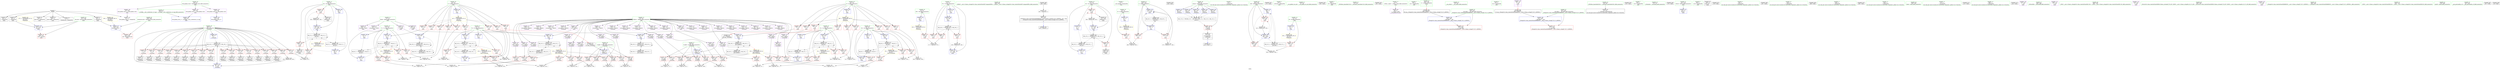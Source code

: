 digraph "SVFG" {
	label="SVFG";

	Node0x55a0a225ae80 [shape=record,color=grey,label="{NodeID: 0\nNullPtr}"];
	Node0x55a0a225ae80 -> Node0x55a0a23b3e60[style=solid];
	Node0x55a0a225ae80 -> Node0x55a0a23b3f60[style=solid];
	Node0x55a0a225ae80 -> Node0x55a0a23b4030[style=solid];
	Node0x55a0a225ae80 -> Node0x55a0a23b4100[style=solid];
	Node0x55a0a225ae80 -> Node0x55a0a23b41d0[style=solid];
	Node0x55a0a225ae80 -> Node0x55a0a23b42a0[style=solid];
	Node0x55a0a225ae80 -> Node0x55a0a23c0b80[style=solid];
	Node0x55a0a23dc470 [shape=record,color=yellow,style=double,label="{NodeID: 443\n2V_1 = ENCHI(MR_2V_0)\npts\{20 \}\nFun[_Z5checkii]}"];
	Node0x55a0a23dc470 -> Node0x55a0a23b9600[style=dashed];
	Node0x55a0a23c71b0 [shape=record,color=grey,label="{NodeID: 360\n216 = cmp(214, 215, )\n}"];
	Node0x55a0a23c2410 [shape=record,color=blue,label="{NodeID: 277\n366\<--360\nY33\<--\nmain\n}"];
	Node0x55a0a23c2410 -> Node0x55a0a23e4aa0[style=dashed];
	Node0x55a0a23b5f40 [shape=record,color=red,label="{NodeID: 194\n113\<--86\n\<--I\n_Z5checkii\n}"];
	Node0x55a0a23b5f40 -> Node0x55a0a23b46e0[style=solid];
	Node0x55a0a239b420 [shape=record,color=purple,label="{NodeID: 111\n177\<--23\narrayidx46\<--NBirds\n_Z5checkii\n}"];
	Node0x55a0a239e190 [shape=record,color=green,label="{NodeID: 28\n33\<--34\nX\<--X_field_insensitive\nGlob }"];
	Node0x55a0a239e190 -> Node0x55a0a23ba570[style=solid];
	Node0x55a0a239e190 -> Node0x55a0a23ba640[style=solid];
	Node0x55a0a239e190 -> Node0x55a0a23ba710[style=solid];
	Node0x55a0a239e190 -> Node0x55a0a23ba7e0[style=solid];
	Node0x55a0a239e190 -> Node0x55a0a23ba8b0[style=solid];
	Node0x55a0a239e190 -> Node0x55a0a23ba980[style=solid];
	Node0x55a0a239e190 -> Node0x55a0a23baa50[style=solid];
	Node0x55a0a239e190 -> Node0x55a0a23bab20[style=solid];
	Node0x55a0a239e190 -> Node0x55a0a23babf0[style=solid];
	Node0x55a0a239e190 -> Node0x55a0a23c0780[style=solid];
	Node0x55a0a23bd440 [shape=record,color=black,label="{NodeID: 388\nMR_8V_2 = PHI(MR_8V_4, MR_8V_1, )\npts\{30 \}\n}"];
	Node0x55a0a23bd440 -> Node0x55a0a23c1980[style=dashed];
	Node0x55a0a23b7600 [shape=record,color=red,label="{NodeID: 222\n214\<--213\n\<--Y69\n_Z5checkii\n}"];
	Node0x55a0a23b7600 -> Node0x55a0a23c71b0[style=solid];
	Node0x55a0a23b9120 [shape=record,color=red,label="{NodeID: 139\n376\<--11\n\<--TT\nmain\n}"];
	Node0x55a0a23b3c60 [shape=record,color=green,label="{NodeID: 56\n459\<--460\n_ZNKSt7__cxx1112basic_stringIcSt11char_traitsIcESaIcEE7compareEPKc\<--_ZNKSt7__cxx1112basic_stringIcSt11char_traitsIcESaIcEE7compareEPKc_field_insensitive\n}"];
	Node0x55a0a2400ca0 [shape=record,color=black,label="{NodeID: 499\n458 = PHI()\n}"];
	Node0x55a0a2400ca0 -> Node0x55a0a23c6d30[style=solid];
	Node0x55a0a23c0e20 [shape=record,color=blue,label="{NodeID: 250\n86\<--9\nI\<--\n_Z5checkii\n}"];
	Node0x55a0a23c0e20 -> Node0x55a0a2396680[style=dashed];
	Node0x55a0a23ba7e0 [shape=record,color=red,label="{NodeID: 167\n331\<--33\n\<--X\nmain\n}"];
	Node0x55a0a23ba7e0 -> Node0x55a0a23c7330[style=solid];
	Node0x55a0a23b53e0 [shape=record,color=black,label="{NodeID: 84\n311\<--308\nidxprom12\<--\nmain\n}"];
	Node0x55a0a23ab520 [shape=record,color=green,label="{NodeID: 1\n7\<--1\n__dso_handle\<--dummyObj\nGlob }"];
	Node0x55a0a23dc580 [shape=record,color=yellow,style=double,label="{NodeID: 444\n4V_1 = ENCHI(MR_4V_0)\npts\{26 \}\nFun[_Z5checkii]}"];
	Node0x55a0a23dc580 -> Node0x55a0a23b9870[style=dashed];
	Node0x55a0a23dc580 -> Node0x55a0a23b9940[style=dashed];
	Node0x55a0a23c7330 [shape=record,color=grey,label="{NodeID: 361\n333 = cmp(331, 332, )\n}"];
	Node0x55a0a23c24e0 [shape=record,color=blue,label="{NodeID: 278\n253\<--372\nI\<--inc35\nmain\n}"];
	Node0x55a0a23c24e0 -> Node0x55a0a23b7870[style=dashed];
	Node0x55a0a23c24e0 -> Node0x55a0a23b7940[style=dashed];
	Node0x55a0a23c24e0 -> Node0x55a0a23c24e0[style=dashed];
	Node0x55a0a23c24e0 -> Node0x55a0a23bda30[style=dashed];
	Node0x55a0a23b6010 [shape=record,color=red,label="{NodeID: 195\n121\<--86\n\<--I\n_Z5checkii\n}"];
	Node0x55a0a23b6010 -> Node0x55a0a23b47b0[style=solid];
	Node0x55a0a239b4f0 [shape=record,color=purple,label="{NodeID: 112\n178\<--23\nY47\<--NBirds\n_Z5checkii\n}"];
	Node0x55a0a239b4f0 -> Node0x55a0a23b72c0[style=solid];
	Node0x55a0a239e290 [shape=record,color=green,label="{NodeID: 29\n35\<--36\nY\<--Y_field_insensitive\nGlob }"];
	Node0x55a0a239e290 -> Node0x55a0a23bacc0[style=solid];
	Node0x55a0a239e290 -> Node0x55a0a23bad90[style=solid];
	Node0x55a0a239e290 -> Node0x55a0a23bae60[style=solid];
	Node0x55a0a239e290 -> Node0x55a0a23baf30[style=solid];
	Node0x55a0a239e290 -> Node0x55a0a23bb000[style=solid];
	Node0x55a0a239e290 -> Node0x55a0a23bb0d0[style=solid];
	Node0x55a0a239e290 -> Node0x55a0a23bb1a0[style=solid];
	Node0x55a0a239e290 -> Node0x55a0a23bb270[style=solid];
	Node0x55a0a239e290 -> Node0x55a0a23bb340[style=solid];
	Node0x55a0a239e290 -> Node0x55a0a23c0880[style=solid];
	Node0x55a0a23bd940 [shape=record,color=black,label="{NodeID: 389\nMR_10V_2 = PHI(MR_10V_4, MR_10V_1, )\npts\{32 \}\n}"];
	Node0x55a0a23bd940 -> Node0x55a0a23c18b0[style=dashed];
	Node0x55a0a23b76d0 [shape=record,color=red,label="{NodeID: 223\n223\<--222\n\<--X74\n_Z5checkii\n}"];
	Node0x55a0a23b76d0 -> Node0x55a0a23c77b0[style=solid];
	Node0x55a0a23b91f0 [shape=record,color=red,label="{NodeID: 140\n425\<--11\n\<--TT\nmain\n}"];
	Node0x55a0a23b91f0 -> Node0x55a0a23c5cb0[style=solid];
	Node0x55a0a23b3d60 [shape=record,color=green,label="{NodeID: 57\n50\<--471\n_GLOBAL__sub_I_xreborner_0_0.cpp\<--_GLOBAL__sub_I_xreborner_0_0.cpp_field_insensitive\n}"];
	Node0x55a0a23b3d60 -> Node0x55a0a23c0a80[style=solid];
	Node0x55a0a2400dd0 [shape=record,color=black,label="{NodeID: 500\n264 = PHI()\n}"];
	Node0x55a0a23e45a0 [shape=record,color=black,label="{NodeID: 417\nMR_20V_3 = PHI(MR_20V_4, MR_20V_2, )\npts\{240000 \}\n|{|<s3>18}}"];
	Node0x55a0a23e45a0 -> Node0x55a0a23c2270[style=dashed];
	Node0x55a0a23e45a0 -> Node0x55a0a23dd2a0[style=dashed];
	Node0x55a0a23e45a0 -> Node0x55a0a23e45a0[style=dashed];
	Node0x55a0a23e45a0:s3 -> Node0x55a0a23e8340[style=dashed,color=red];
	Node0x55a0a23c0ef0 [shape=record,color=blue,label="{NodeID: 251\n80\<--129\nretval\<--\n_Z5checkii\n}"];
	Node0x55a0a23c0ef0 -> Node0x55a0a23d72a0[style=dashed];
	Node0x55a0a23ba8b0 [shape=record,color=red,label="{NodeID: 168\n335\<--33\n\<--X\nmain\n}"];
	Node0x55a0a23ba8b0 -> Node0x55a0a23c2000[style=solid];
	Node0x55a0a23b54b0 [shape=record,color=black,label="{NodeID: 85\n356\<--355\nidxprom27\<--\nmain\n}"];
	Node0x55a0a23af0a0 [shape=record,color=green,label="{NodeID: 2\n9\<--1\n\<--dummyObj\nCan only get source location for instruction, argument, global var or function.}"];
	Node0x55a0a23dc660 [shape=record,color=yellow,style=double,label="{NodeID: 445\n6V_1 = ENCHI(MR_6V_0)\npts\{28 \}\nFun[_Z5checkii]}"];
	Node0x55a0a23dc660 -> Node0x55a0a23b9bb0[style=dashed];
	Node0x55a0a23dc660 -> Node0x55a0a23b9c80[style=dashed];
	Node0x55a0a23c74b0 [shape=record,color=grey,label="{NodeID: 362\n126 = cmp(120, 125, )\n}"];
	Node0x55a0a23c25b0 [shape=record,color=blue,label="{NodeID: 279\n261\<--9\nI38\<--\nmain\n}"];
	Node0x55a0a23c25b0 -> Node0x55a0a23b7bb0[style=dashed];
	Node0x55a0a23c25b0 -> Node0x55a0a23b7c80[style=dashed];
	Node0x55a0a23c25b0 -> Node0x55a0a23c2680[style=dashed];
	Node0x55a0a23c25b0 -> Node0x55a0a23bdb20[style=dashed];
	Node0x55a0a23b60e0 [shape=record,color=red,label="{NodeID: 196\n132\<--86\n\<--I\n_Z5checkii\n}"];
	Node0x55a0a23b60e0 -> Node0x55a0a23b4880[style=solid];
	Node0x55a0a239b5c0 [shape=record,color=purple,label="{NodeID: 113\n186\<--23\narrayidx51\<--NBirds\n_Z5checkii\n}"];
	Node0x55a0a239e390 [shape=record,color=green,label="{NodeID: 30\n48\<--52\nllvm.global_ctors\<--llvm.global_ctors_field_insensitive\nGlob }"];
	Node0x55a0a239e390 -> Node0x55a0a23b8cb0[style=solid];
	Node0x55a0a239e390 -> Node0x55a0a23b8d80[style=solid];
	Node0x55a0a239e390 -> Node0x55a0a23b8e80[style=solid];
	Node0x55a0a23bda30 [shape=record,color=black,label="{NodeID: 390\nMR_45V_2 = PHI(MR_45V_4, MR_45V_1, )\npts\{254 \}\n}"];
	Node0x55a0a23bda30 -> Node0x55a0a23c1a50[style=dashed];
	Node0x55a0a23b77a0 [shape=record,color=red,label="{NodeID: 224\n231\<--230\n\<--Y79\n_Z5checkii\n}"];
	Node0x55a0a23b77a0 -> Node0x55a0a23c80b0[style=solid];
	Node0x55a0a23b92c0 [shape=record,color=red,label="{NodeID: 141\n285\<--13\n\<--N\nmain\n}"];
	Node0x55a0a23b92c0 -> Node0x55a0a23c7ab0[style=solid];
	Node0x55a0a23b3e60 [shape=record,color=black,label="{NodeID: 58\n2\<--3\ndummyVal\<--dummyVal\n}"];
	Node0x55a0a2400ea0 [shape=record,color=black,label="{NodeID: 501\n273 = PHI()\n}"];
	Node0x55a0a23e4aa0 [shape=record,color=black,label="{NodeID: 418\nMR_22V_3 = PHI(MR_22V_4, MR_22V_2, )\npts\{240001 \}\n|{|<s3>18}}"];
	Node0x55a0a23e4aa0 -> Node0x55a0a23c2410[style=dashed];
	Node0x55a0a23e4aa0 -> Node0x55a0a23dd7a0[style=dashed];
	Node0x55a0a23e4aa0 -> Node0x55a0a23e4aa0[style=dashed];
	Node0x55a0a23e4aa0:s3 -> Node0x55a0a23e8420[style=dashed,color=red];
	Node0x55a0a23c0fc0 [shape=record,color=blue,label="{NodeID: 252\n80\<--129\nretval\<--\n_Z5checkii\n}"];
	Node0x55a0a23c0fc0 -> Node0x55a0a23d72a0[style=dashed];
	Node0x55a0a23ba980 [shape=record,color=red,label="{NodeID: 169\n354\<--33\n\<--X\nmain\n}"];
	Node0x55a0a23ba980 -> Node0x55a0a23c2270[style=solid];
	Node0x55a0a23b5580 [shape=record,color=black,label="{NodeID: 86\n364\<--361\nidxprom31\<--\nmain\n}"];
	Node0x55a0a238c420 [shape=record,color=green,label="{NodeID: 3\n37\<--1\n_ZSt3cin\<--dummyObj\nGlob }"];
	Node0x55a0a23dc740 [shape=record,color=yellow,style=double,label="{NodeID: 446\n8V_1 = ENCHI(MR_8V_0)\npts\{30 \}\nFun[_Z5checkii]}"];
	Node0x55a0a23dc740 -> Node0x55a0a23b9ef0[style=dashed];
	Node0x55a0a23dc740 -> Node0x55a0a23b9fc0[style=dashed];
	Node0x55a0a23c7630 [shape=record,color=grey,label="{NodeID: 363\n385 = cmp(383, 384, )\n}"];
	Node0x55a0a23c2680 [shape=record,color=blue,label="{NodeID: 280\n261\<--421\nI38\<--inc61\nmain\n}"];
	Node0x55a0a23c2680 -> Node0x55a0a23b7bb0[style=dashed];
	Node0x55a0a23c2680 -> Node0x55a0a23b7c80[style=dashed];
	Node0x55a0a23c2680 -> Node0x55a0a23c2680[style=dashed];
	Node0x55a0a23c2680 -> Node0x55a0a23bdb20[style=dashed];
	Node0x55a0a23b61b0 [shape=record,color=red,label="{NodeID: 197\n140\<--86\n\<--I\n_Z5checkii\n}"];
	Node0x55a0a23b61b0 -> Node0x55a0a23b4950[style=solid];
	Node0x55a0a239b690 [shape=record,color=purple,label="{NodeID: 114\n187\<--23\nX52\<--NBirds\n_Z5checkii\n}"];
	Node0x55a0a239b690 -> Node0x55a0a23b7390[style=solid];
	Node0x55a0a239a110 [shape=record,color=green,label="{NodeID: 31\n53\<--54\n__cxx_global_var_init\<--__cxx_global_var_init_field_insensitive\n}"];
	Node0x55a0a23bdb20 [shape=record,color=black,label="{NodeID: 391\nMR_51V_2 = PHI(MR_51V_4, MR_51V_1, )\npts\{262 \}\n}"];
	Node0x55a0a23bdb20 -> Node0x55a0a23c25b0[style=dashed];
	Node0x55a0a23b7870 [shape=record,color=red,label="{NodeID: 225\n284\<--253\n\<--I\nmain\n}"];
	Node0x55a0a23b7870 -> Node0x55a0a23c7ab0[style=solid];
	Node0x55a0a23b9390 [shape=record,color=red,label="{NodeID: 142\n384\<--15\n\<--M\nmain\n}"];
	Node0x55a0a23b9390 -> Node0x55a0a23c7630[style=solid];
	Node0x55a0a23b3f60 [shape=record,color=black,label="{NodeID: 59\n322\<--3\n\<--dummyVal\nmain\n}"];
	Node0x55a0a2400f70 [shape=record,color=black,label="{NodeID: 502\n292 = PHI()\n}"];
	Node0x55a0a23c1090 [shape=record,color=blue,label="{NodeID: 253\n80\<--129\nretval\<--\n_Z5checkii\n}"];
	Node0x55a0a23c1090 -> Node0x55a0a23d72a0[style=dashed];
	Node0x55a0a23baa50 [shape=record,color=red,label="{NodeID: 170\n389\<--33\n\<--X\nmain\n}"];
	Node0x55a0a23baa50 -> Node0x55a0a23c83b0[style=solid];
	Node0x55a0a23b5650 [shape=record,color=black,label="{NodeID: 87\n447\<--461\n_ZSteqIcSt11char_traitsIcESaIcEEbRKNSt7__cxx1112basic_stringIT_T0_T1_EEPKS5__ret\<--cmp\n_ZSteqIcSt11char_traitsIcESaIcEEbRKNSt7__cxx1112basic_stringIT_T0_T1_EEPKS5_\n|{<s0>9}}"];
	Node0x55a0a23b5650:s0 -> Node0x55a0a24011a0[style=solid,color=blue];
	Node0x55a0a2388290 [shape=record,color=green,label="{NodeID: 4\n38\<--1\n.str\<--dummyObj\nGlob }"];
	Node0x55a0a23dc820 [shape=record,color=yellow,style=double,label="{NodeID: 447\n10V_1 = ENCHI(MR_10V_0)\npts\{32 \}\nFun[_Z5checkii]}"];
	Node0x55a0a23dc820 -> Node0x55a0a23ba230[style=dashed];
	Node0x55a0a23dc820 -> Node0x55a0a23ba300[style=dashed];
	Node0x55a0a23c77b0 [shape=record,color=grey,label="{NodeID: 364\n224 = cmp(218, 223, )\n}"];
	Node0x55a0a23c2750 [shape=record,color=blue,label="{NodeID: 281\n11\<--426\nTT\<--inc64\nmain\n}"];
	Node0x55a0a23c2750 -> Node0x55a0a23d77a0[style=dashed];
	Node0x55a0a23b6280 [shape=record,color=red,label="{NodeID: 198\n149\<--86\n\<--I\n_Z5checkii\n}"];
	Node0x55a0a23b6280 -> Node0x55a0a23b4a20[style=solid];
	Node0x55a0a23b7dc0 [shape=record,color=purple,label="{NodeID: 115\n194\<--23\narrayidx56\<--NBirds\n_Z5checkii\n}"];
	Node0x55a0a239a1e0 [shape=record,color=green,label="{NodeID: 32\n57\<--58\n_ZNSt8ios_base4InitC1Ev\<--_ZNSt8ios_base4InitC1Ev_field_insensitive\n}"];
	Node0x55a0a23dc8d0 [shape=record,color=black,label="{NodeID: 392\nMR_53V_2 = PHI(MR_53V_3, MR_53V_1, )\npts\{220000 \}\n}"];
	Node0x55a0a23dc8d0 -> Node0x55a0a23e3ba0[style=dashed];
	Node0x55a0a23b7940 [shape=record,color=red,label="{NodeID: 226\n371\<--253\n\<--I\nmain\n}"];
	Node0x55a0a23b7940 -> Node0x55a0a23c5b30[style=solid];
	Node0x55a0a23b9460 [shape=record,color=red,label="{NodeID: 143\n302\<--17\n\<--N1\nmain\n}"];
	Node0x55a0a23b9460 -> Node0x55a0a23b5310[style=solid];
	Node0x55a0a23b4030 [shape=record,color=black,label="{NodeID: 60\n323\<--3\n\<--dummyVal\nmain\n}"];
	Node0x55a0a23b4030 -> Node0x55a0a23c1e60[style=solid];
	Node0x55a0a24010d0 [shape=record,color=black,label="{NodeID: 503\n293 = PHI()\n}"];
	Node0x55a0a23e54a0 [shape=record,color=yellow,style=double,label="{NodeID: 420\n24V_1 = ENCHI(MR_24V_0)\npts\{10 \}\nFun[main]}"];
	Node0x55a0a23e54a0 -> Node0x55a0a23b8f80[style=dashed];
	Node0x55a0a23c1160 [shape=record,color=blue,label="{NodeID: 254\n80\<--129\nretval\<--\n_Z5checkii\n}"];
	Node0x55a0a23c1160 -> Node0x55a0a23d72a0[style=dashed];
	Node0x55a0a23bab20 [shape=record,color=red,label="{NodeID: 171\n393\<--33\n\<--X\nmain\n}"];
	Node0x55a0a23bab20 -> Node0x55a0a23c8530[style=solid];
	Node0x55a0a23b5720 [shape=record,color=purple,label="{NodeID: 88\n59\<--4\n\<--_ZStL8__ioinit\n__cxx_global_var_init\n}"];
	Node0x55a0a2388320 [shape=record,color=green,label="{NodeID: 5\n40\<--1\n.str.1\<--dummyObj\nGlob }"];
	Node0x55a0a23c7930 [shape=record,color=grey,label="{NodeID: 365\n138 = cmp(136, 137, )\n}"];
	Node0x55a0a23c2820 [shape=record,color=blue,label="{NodeID: 282\n450\<--448\n__lhs.addr\<--__lhs\n_ZSteqIcSt11char_traitsIcESaIcEEbRKNSt7__cxx1112basic_stringIT_T0_T1_EEPKS5_\n}"];
	Node0x55a0a23c2820 -> Node0x55a0a23bfc50[style=dashed];
	Node0x55a0a23b6350 [shape=record,color=red,label="{NodeID: 199\n157\<--86\n\<--I\n_Z5checkii\n}"];
	Node0x55a0a23b6350 -> Node0x55a0a23b4af0[style=solid];
	Node0x55a0a23b7e50 [shape=record,color=purple,label="{NodeID: 116\n195\<--23\nY57\<--NBirds\n_Z5checkii\n}"];
	Node0x55a0a23b7e50 -> Node0x55a0a23b7460[style=solid];
	Node0x55a0a239a2e0 [shape=record,color=green,label="{NodeID: 33\n63\<--64\n__cxa_atexit\<--__cxa_atexit_field_insensitive\n}"];
	Node0x55a0a23dcda0 [shape=record,color=black,label="{NodeID: 393\nMR_55V_2 = PHI(MR_55V_3, MR_55V_1, )\npts\{220001 \}\n}"];
	Node0x55a0a23dcda0 -> Node0x55a0a23c1cc0[style=dashed];
	Node0x55a0a23dcda0 -> Node0x55a0a23dcda0[style=dashed];
	Node0x55a0a23dcda0 -> Node0x55a0a23e09a0[style=dashed];
	Node0x55a0a23b7a10 [shape=record,color=red,label="{NodeID: 227\n430\<--257\nexn\<--exn.slot\nmain\n}"];
	Node0x55a0a23b9530 [shape=record,color=red,label="{NodeID: 144\n308\<--17\n\<--N1\nmain\n}"];
	Node0x55a0a23b9530 -> Node0x55a0a23b53e0[style=solid];
	Node0x55a0a23b9530 -> Node0x55a0a23c6130[style=solid];
	Node0x55a0a23b4100 [shape=record,color=black,label="{NodeID: 61\n325\<--3\n\<--dummyVal\nmain\n}"];
	Node0x55a0a23b4100 -> Node0x55a0a23c1f30[style=solid];
	Node0x55a0a24011a0 [shape=record,color=black,label="{NodeID: 504\n297 = PHI(447, )\n}"];
	Node0x55a0a23c1230 [shape=record,color=blue,label="{NodeID: 255\n86\<--239\nI\<--inc\n_Z5checkii\n}"];
	Node0x55a0a23c1230 -> Node0x55a0a2396680[style=dashed];
	Node0x55a0a23babf0 [shape=record,color=red,label="{NodeID: 172\n408\<--33\n\<--X\nmain\n|{<s0>18}}"];
	Node0x55a0a23babf0:s0 -> Node0x55a0a2401bf0[style=solid,color=red];
	Node0x55a0a23b57f0 [shape=record,color=purple,label="{NodeID: 89\n304\<--21\narrayidx\<--Birds\nmain\n}"];
	Node0x55a0a2385e50 [shape=record,color=green,label="{NodeID: 6\n42\<--1\n.str.2\<--dummyObj\nGlob }"];
	Node0x55a0a23c7ab0 [shape=record,color=grey,label="{NodeID: 366\n286 = cmp(284, 285, )\n}"];
	Node0x55a0a23c28f0 [shape=record,color=blue,label="{NodeID: 283\n452\<--449\n__rhs.addr\<--__rhs\n_ZSteqIcSt11char_traitsIcESaIcEEbRKNSt7__cxx1112basic_stringIT_T0_T1_EEPKS5_\n}"];
	Node0x55a0a23c28f0 -> Node0x55a0a23bfce0[style=dashed];
	Node0x55a0a23b6420 [shape=record,color=red,label="{NodeID: 200\n167\<--86\n\<--I\n_Z5checkii\n}"];
	Node0x55a0a23b6420 -> Node0x55a0a23b4bc0[style=solid];
	Node0x55a0a23b7ee0 [shape=record,color=purple,label="{NodeID: 117\n204\<--23\narrayidx63\<--NBirds\n_Z5checkii\n}"];
	Node0x55a0a239a3e0 [shape=record,color=green,label="{NodeID: 34\n62\<--68\n_ZNSt8ios_base4InitD1Ev\<--_ZNSt8ios_base4InitD1Ev_field_insensitive\n}"];
	Node0x55a0a239a3e0 -> Node0x55a0a23b4440[style=solid];
	Node0x55a0a23dd2a0 [shape=record,color=black,label="{NodeID: 394\nMR_20V_2 = PHI(MR_20V_3, MR_20V_1, )\npts\{240000 \}\n}"];
	Node0x55a0a23dd2a0 -> Node0x55a0a23e45a0[style=dashed];
	Node0x55a0a23b7ae0 [shape=record,color=red,label="{NodeID: 228\n431\<--259\nsel\<--ehselector.slot\nmain\n}"];
	Node0x55a0a23b9600 [shape=record,color=red,label="{NodeID: 145\n93\<--19\n\<--N2\n_Z5checkii\n}"];
	Node0x55a0a23b9600 -> Node0x55a0a23c89b0[style=solid];
	Node0x55a0a23b41d0 [shape=record,color=black,label="{NodeID: 62\n432\<--3\nlpad.val\<--dummyVal\nmain\n}"];
	Node0x55a0a2401310 [shape=record,color=black,label="{NodeID: 505\n353 = PHI()\n}"];
	Node0x55a0a23e60a0 [shape=record,color=yellow,style=double,label="{NodeID: 422\n28V_1 = ENCHI(MR_28V_0)\npts\{14 \}\nFun[main]}"];
	Node0x55a0a23e60a0 -> Node0x55a0a23b92c0[style=dashed];
	Node0x55a0a23c1300 [shape=record,color=blue,label="{NodeID: 256\n80\<--244\nretval\<--\n_Z5checkii\n}"];
	Node0x55a0a23c1300 -> Node0x55a0a23d72a0[style=dashed];
	Node0x55a0a23bacc0 [shape=record,color=red,label="{NodeID: 173\n307\<--35\n\<--Y\nmain\n}"];
	Node0x55a0a23bacc0 -> Node0x55a0a23c1cc0[style=solid];
	Node0x55a0a23b58c0 [shape=record,color=purple,label="{NodeID: 90\n305\<--21\nX\<--Birds\nmain\n}"];
	Node0x55a0a23b58c0 -> Node0x55a0a23c1b20[style=solid];
	Node0x55a0a2385ee0 [shape=record,color=green,label="{NodeID: 7\n44\<--1\n.str.3\<--dummyObj\nGlob }"];
	Node0x55a0a23c7c30 [shape=record,color=grey,label="{NodeID: 367\n118 = cmp(112, 117, )\n}"];
	Node0x55a0a23b64f0 [shape=record,color=red,label="{NodeID: 201\n175\<--86\n\<--I\n_Z5checkii\n}"];
	Node0x55a0a23b64f0 -> Node0x55a0a23b4c90[style=solid];
	Node0x55a0a23b7fb0 [shape=record,color=purple,label="{NodeID: 118\n205\<--23\nX64\<--NBirds\n_Z5checkii\n}"];
	Node0x55a0a23b7fb0 -> Node0x55a0a23b7530[style=solid];
	Node0x55a0a239a4e0 [shape=record,color=green,label="{NodeID: 35\n75\<--76\n_Z5checkii\<--_Z5checkii_field_insensitive\n}"];
	Node0x55a0a23dd7a0 [shape=record,color=black,label="{NodeID: 395\nMR_22V_2 = PHI(MR_22V_3, MR_22V_1, )\npts\{240001 \}\n}"];
	Node0x55a0a23dd7a0 -> Node0x55a0a23e4aa0[style=dashed];
	Node0x55a0a23b7bb0 [shape=record,color=red,label="{NodeID: 229\n383\<--261\n\<--I38\nmain\n}"];
	Node0x55a0a23b7bb0 -> Node0x55a0a23c7630[style=solid];
	Node0x55a0a23b96d0 [shape=record,color=red,label="{NodeID: 146\n355\<--19\n\<--N2\nmain\n}"];
	Node0x55a0a23b96d0 -> Node0x55a0a23b54b0[style=solid];
	Node0x55a0a23b42a0 [shape=record,color=black,label="{NodeID: 63\n433\<--3\nlpad.val66\<--dummyVal\nmain\n}"];
	Node0x55a0a24013e0 [shape=record,color=black,label="{NodeID: 506\n375 = PHI()\n}"];
	Node0x55a0a23e6180 [shape=record,color=yellow,style=double,label="{NodeID: 423\n30V_1 = ENCHI(MR_30V_0)\npts\{16 \}\nFun[main]}"];
	Node0x55a0a23e6180 -> Node0x55a0a23b9390[style=dashed];
	Node0x55a0a23c13d0 [shape=record,color=blue,label="{NodeID: 257\n251\<--9\nretval\<--\nmain\n}"];
	Node0x55a0a23bad90 [shape=record,color=red,label="{NodeID: 174\n338\<--35\n\<--Y\nmain\n}"];
	Node0x55a0a23bad90 -> Node0x55a0a23c6730[style=solid];
	Node0x55a0a23b5990 [shape=record,color=purple,label="{NodeID: 91\n312\<--21\narrayidx13\<--Birds\nmain\n}"];
	Node0x55a0a2387a70 [shape=record,color=green,label="{NodeID: 8\n46\<--1\n.str.4\<--dummyObj\nGlob }"];
	Node0x55a0a23c7db0 [shape=record,color=grey,label="{NodeID: 368\n271 = cmp(269, 270, )\n}"];
	Node0x55a0a23b65c0 [shape=record,color=red,label="{NodeID: 202\n184\<--86\n\<--I\n_Z5checkii\n}"];
	Node0x55a0a23b65c0 -> Node0x55a0a23b4d60[style=solid];
	Node0x55a0a23b8080 [shape=record,color=purple,label="{NodeID: 119\n212\<--23\narrayidx68\<--NBirds\n_Z5checkii\n}"];
	Node0x55a0a239a5e0 [shape=record,color=green,label="{NodeID: 36\n80\<--81\nretval\<--retval_field_insensitive\n_Z5checkii\n}"];
	Node0x55a0a239a5e0 -> Node0x55a0a23bb410[style=solid];
	Node0x55a0a239a5e0 -> Node0x55a0a23c0ef0[style=solid];
	Node0x55a0a239a5e0 -> Node0x55a0a23c0fc0[style=solid];
	Node0x55a0a239a5e0 -> Node0x55a0a23c1090[style=solid];
	Node0x55a0a239a5e0 -> Node0x55a0a23c1160[style=solid];
	Node0x55a0a239a5e0 -> Node0x55a0a23c1300[style=solid];
	Node0x55a0a23b7c80 [shape=record,color=red,label="{NodeID: 230\n420\<--261\n\<--I38\nmain\n}"];
	Node0x55a0a23b7c80 -> Node0x55a0a23c59b0[style=solid];
	Node0x55a0a23b97a0 [shape=record,color=red,label="{NodeID: 147\n361\<--19\n\<--N2\nmain\n}"];
	Node0x55a0a23b97a0 -> Node0x55a0a23b5580[style=solid];
	Node0x55a0a23b97a0 -> Node0x55a0a23c5e30[style=solid];
	Node0x55a0a23b4370 [shape=record,color=black,label="{NodeID: 64\n250\<--9\nmain_ret\<--\nmain\n}"];
	Node0x55a0a24014b0 [shape=record,color=black,label="{NodeID: 507\n378 = PHI()\n}"];
	Node0x55a0a23c14a0 [shape=record,color=blue,label="{NodeID: 258\n11\<--240\nTT\<--\nmain\n}"];
	Node0x55a0a23c14a0 -> Node0x55a0a23d77a0[style=dashed];
	Node0x55a0a23bae60 [shape=record,color=red,label="{NodeID: 175\n342\<--35\n\<--Y\nmain\n}"];
	Node0x55a0a23bae60 -> Node0x55a0a23c20d0[style=solid];
	Node0x55a0a23b5a60 [shape=record,color=purple,label="{NodeID: 92\n313\<--21\nY\<--Birds\nmain\n}"];
	Node0x55a0a23b5a60 -> Node0x55a0a23c1cc0[style=solid];
	Node0x55a0a2387b00 [shape=record,color=green,label="{NodeID: 9\n49\<--1\n\<--dummyObj\nCan only get source location for instruction, argument, global var or function.}"];
	Node0x55a0a23e8340 [shape=record,color=yellow,style=double,label="{NodeID: 452\n20V_1 = ENCHI(MR_20V_0)\npts\{240000 \}\nFun[_Z5checkii]}"];
	Node0x55a0a23e8340 -> Node0x55a0a23b6b70[style=dashed];
	Node0x55a0a23e8340 -> Node0x55a0a23b6d10[style=dashed];
	Node0x55a0a23e8340 -> Node0x55a0a23b6eb0[style=dashed];
	Node0x55a0a23e8340 -> Node0x55a0a23b7050[style=dashed];
	Node0x55a0a23e8340 -> Node0x55a0a23b71f0[style=dashed];
	Node0x55a0a23e8340 -> Node0x55a0a23b7390[style=dashed];
	Node0x55a0a23e8340 -> Node0x55a0a23b7530[style=dashed];
	Node0x55a0a23e8340 -> Node0x55a0a23b76d0[style=dashed];
	Node0x55a0a23c7f30 [shape=record,color=grey,label="{NodeID: 369\n403 = cmp(401, 402, )\n}"];
	Node0x55a0a23b6690 [shape=record,color=red,label="{NodeID: 203\n192\<--86\n\<--I\n_Z5checkii\n}"];
	Node0x55a0a23b6690 -> Node0x55a0a23b4e30[style=solid];
	Node0x55a0a23b8150 [shape=record,color=purple,label="{NodeID: 120\n213\<--23\nY69\<--NBirds\n_Z5checkii\n}"];
	Node0x55a0a23b8150 -> Node0x55a0a23b7600[style=solid];
	Node0x55a0a239a6b0 [shape=record,color=green,label="{NodeID: 37\n82\<--83\nX.addr\<--X.addr_field_insensitive\n_Z5checkii\n}"];
	Node0x55a0a239a6b0 -> Node0x55a0a23bb4e0[style=solid];
	Node0x55a0a239a6b0 -> Node0x55a0a23bb5b0[style=solid];
	Node0x55a0a239a6b0 -> Node0x55a0a23bb680[style=solid];
	Node0x55a0a239a6b0 -> Node0x55a0a23bb750[style=solid];
	Node0x55a0a239a6b0 -> Node0x55a0a23c0c80[style=solid];
	Node0x55a0a23bfc50 [shape=record,color=red,label="{NodeID: 231\n456\<--450\n\<--__lhs.addr\n_ZSteqIcSt11char_traitsIcESaIcEEbRKNSt7__cxx1112basic_stringIT_T0_T1_EEPKS5_\n}"];
	Node0x55a0a23b9870 [shape=record,color=red,label="{NodeID: 148\n137\<--25\n\<--X1\n_Z5checkii\n}"];
	Node0x55a0a23b9870 -> Node0x55a0a23c7930[style=solid];
	Node0x55a0a23b4440 [shape=record,color=black,label="{NodeID: 65\n61\<--62\n\<--_ZNSt8ios_base4InitD1Ev\nCan only get source location for instruction, argument, global var or function.}"];
	Node0x55a0a24015b0 [shape=record,color=black,label="{NodeID: 508\n387 = PHI()\n}"];
	Node0x55a0a23c1570 [shape=record,color=blue,label="{NodeID: 259\n19\<--9\nN2\<--\nmain\n}"];
	Node0x55a0a23c1570 -> Node0x55a0a23e1da0[style=dashed];
	Node0x55a0a23baf30 [shape=record,color=red,label="{NodeID: 176\n345\<--35\n\<--Y\nmain\n}"];
	Node0x55a0a23baf30 -> Node0x55a0a23c6eb0[style=solid];
	Node0x55a0a23b5b30 [shape=record,color=purple,label="{NodeID: 93\n98\<--23\narrayidx\<--NBirds\n_Z5checkii\n}"];
	Node0x55a0a23886b0 [shape=record,color=green,label="{NodeID: 10\n129\<--1\n\<--dummyObj\nCan only get source location for instruction, argument, global var or function.}"];
	Node0x55a0a23e8420 [shape=record,color=yellow,style=double,label="{NodeID: 453\n22V_1 = ENCHI(MR_22V_0)\npts\{240001 \}\nFun[_Z5checkii]}"];
	Node0x55a0a23e8420 -> Node0x55a0a23b6c40[style=dashed];
	Node0x55a0a23e8420 -> Node0x55a0a23b6de0[style=dashed];
	Node0x55a0a23e8420 -> Node0x55a0a23b6f80[style=dashed];
	Node0x55a0a23e8420 -> Node0x55a0a23b7120[style=dashed];
	Node0x55a0a23e8420 -> Node0x55a0a23b72c0[style=dashed];
	Node0x55a0a23e8420 -> Node0x55a0a23b7460[style=dashed];
	Node0x55a0a23e8420 -> Node0x55a0a23b7600[style=dashed];
	Node0x55a0a23e8420 -> Node0x55a0a23b77a0[style=dashed];
	Node0x55a0a23c80b0 [shape=record,color=grey,label="{NodeID: 370\n232 = cmp(226, 231, )\n}"];
	Node0x55a0a23b6760 [shape=record,color=red,label="{NodeID: 204\n202\<--86\n\<--I\n_Z5checkii\n}"];
	Node0x55a0a23b6760 -> Node0x55a0a23b4f00[style=solid];
	Node0x55a0a23b8220 [shape=record,color=purple,label="{NodeID: 121\n221\<--23\narrayidx73\<--NBirds\n_Z5checkii\n}"];
	Node0x55a0a239a780 [shape=record,color=green,label="{NodeID: 38\n84\<--85\nY.addr\<--Y.addr_field_insensitive\n_Z5checkii\n}"];
	Node0x55a0a239a780 -> Node0x55a0a23bb820[style=solid];
	Node0x55a0a239a780 -> Node0x55a0a23bb8f0[style=solid];
	Node0x55a0a239a780 -> Node0x55a0a23bb9c0[style=solid];
	Node0x55a0a239a780 -> Node0x55a0a23bba90[style=solid];
	Node0x55a0a239a780 -> Node0x55a0a23c0d50[style=solid];
	Node0x55a0a23bfce0 [shape=record,color=red,label="{NodeID: 232\n457\<--452\n\<--__rhs.addr\n_ZSteqIcSt11char_traitsIcESaIcEEbRKNSt7__cxx1112basic_stringIT_T0_T1_EEPKS5_\n}"];
	Node0x55a0a23b9940 [shape=record,color=red,label="{NodeID: 149\n207\<--25\n\<--X1\n_Z5checkii\n}"];
	Node0x55a0a23b9940 -> Node0x55a0a23c7030[style=solid];
	Node0x55a0a23b4540 [shape=record,color=black,label="{NodeID: 66\n97\<--96\nidxprom\<--\n_Z5checkii\n}"];
	Node0x55a0a2401710 [shape=record,color=black,label="{NodeID: 509\n388 = PHI()\n}"];
	Node0x55a0a23c1640 [shape=record,color=blue,label="{NodeID: 260\n17\<--9\nN1\<--\nmain\n}"];
	Node0x55a0a23c1640 -> Node0x55a0a23e18a0[style=dashed];
	Node0x55a0a23bb000 [shape=record,color=red,label="{NodeID: 177\n349\<--35\n\<--Y\nmain\n}"];
	Node0x55a0a23bb000 -> Node0x55a0a23c21a0[style=solid];
	Node0x55a0a23b5c00 [shape=record,color=purple,label="{NodeID: 94\n99\<--23\nX1\<--NBirds\n_Z5checkii\n}"];
	Node0x55a0a23b5c00 -> Node0x55a0a23b6b70[style=solid];
	Node0x55a0a2388740 [shape=record,color=green,label="{NodeID: 11\n240\<--1\n\<--dummyObj\nCan only get source location for instruction, argument, global var or function.}"];
	Node0x55a0a23c8230 [shape=record,color=grey,label="{NodeID: 371\n162 = cmp(156, 161, )\n}"];
	Node0x55a0a23b6830 [shape=record,color=red,label="{NodeID: 205\n210\<--86\n\<--I\n_Z5checkii\n}"];
	Node0x55a0a23b6830 -> Node0x55a0a23b4fd0[style=solid];
	Node0x55a0a23b82f0 [shape=record,color=purple,label="{NodeID: 122\n222\<--23\nX74\<--NBirds\n_Z5checkii\n}"];
	Node0x55a0a23b82f0 -> Node0x55a0a23b76d0[style=solid];
	Node0x55a0a239a850 [shape=record,color=green,label="{NodeID: 39\n86\<--87\nI\<--I_field_insensitive\n_Z5checkii\n}"];
	Node0x55a0a239a850 -> Node0x55a0a23bbb60[style=solid];
	Node0x55a0a239a850 -> Node0x55a0a23b5da0[style=solid];
	Node0x55a0a239a850 -> Node0x55a0a23b5e70[style=solid];
	Node0x55a0a239a850 -> Node0x55a0a23b5f40[style=solid];
	Node0x55a0a239a850 -> Node0x55a0a23b6010[style=solid];
	Node0x55a0a239a850 -> Node0x55a0a23b60e0[style=solid];
	Node0x55a0a239a850 -> Node0x55a0a23b61b0[style=solid];
	Node0x55a0a239a850 -> Node0x55a0a23b6280[style=solid];
	Node0x55a0a239a850 -> Node0x55a0a23b6350[style=solid];
	Node0x55a0a239a850 -> Node0x55a0a23b6420[style=solid];
	Node0x55a0a239a850 -> Node0x55a0a23b64f0[style=solid];
	Node0x55a0a239a850 -> Node0x55a0a23b65c0[style=solid];
	Node0x55a0a239a850 -> Node0x55a0a23b6690[style=solid];
	Node0x55a0a239a850 -> Node0x55a0a23b6760[style=solid];
	Node0x55a0a239a850 -> Node0x55a0a23b6830[style=solid];
	Node0x55a0a239a850 -> Node0x55a0a23b6900[style=solid];
	Node0x55a0a239a850 -> Node0x55a0a23b69d0[style=solid];
	Node0x55a0a239a850 -> Node0x55a0a23b6aa0[style=solid];
	Node0x55a0a239a850 -> Node0x55a0a23c0e20[style=solid];
	Node0x55a0a239a850 -> Node0x55a0a23c1230[style=solid];
	Node0x55a0a23bfdb0 [shape=record,color=blue,label="{NodeID: 233\n8\<--9\nNN\<--\nGlob }"];
	Node0x55a0a23bfdb0 -> Node0x55a0a23e54a0[style=dashed];
	Node0x55a0a23b9a10 [shape=record,color=red,label="{NodeID: 150\n316\<--25\n\<--X1\nmain\n}"];
	Node0x55a0a23b9a10 -> Node0x55a0a23c6a30[style=solid];
	Node0x55a0a23b4610 [shape=record,color=black,label="{NodeID: 67\n105\<--104\nidxprom3\<--\n_Z5checkii\n}"];
	Node0x55a0a24017e0 [shape=record,color=black,label="{NodeID: 510\n406 = PHI()\n}"];
	Node0x55a0a23c59b0 [shape=record,color=grey,label="{NodeID: 344\n421 = Binary(420, 240, )\n}"];
	Node0x55a0a23c59b0 -> Node0x55a0a23c2680[style=solid];
	Node0x55a0a23c1710 [shape=record,color=blue,label="{NodeID: 261\n27\<--277\nY1\<--\nmain\n}"];
	Node0x55a0a23c1710 -> Node0x55a0a23e27a0[style=dashed];
	Node0x55a0a23bb0d0 [shape=record,color=red,label="{NodeID: 178\n360\<--35\n\<--Y\nmain\n}"];
	Node0x55a0a23bb0d0 -> Node0x55a0a23c2410[style=solid];
	Node0x55a0a23b5cd0 [shape=record,color=purple,label="{NodeID: 95\n106\<--23\narrayidx4\<--NBirds\n_Z5checkii\n}"];
	Node0x55a0a2388070 [shape=record,color=green,label="{NodeID: 12\n244\<--1\n\<--dummyObj\nCan only get source location for instruction, argument, global var or function.}"];
	Node0x55a0a23c83b0 [shape=record,color=grey,label="{NodeID: 372\n391 = cmp(389, 390, )\n}"];
	Node0x55a0a23b6900 [shape=record,color=red,label="{NodeID: 206\n219\<--86\n\<--I\n_Z5checkii\n}"];
	Node0x55a0a23b6900 -> Node0x55a0a23b50a0[style=solid];
	Node0x55a0a23b83c0 [shape=record,color=purple,label="{NodeID: 123\n229\<--23\narrayidx78\<--NBirds\n_Z5checkii\n}"];
	Node0x55a0a239a920 [shape=record,color=green,label="{NodeID: 40\n248\<--249\nmain\<--main_field_insensitive\n}"];
	Node0x55a0a23bfe80 [shape=record,color=blue,label="{NodeID: 234\n11\<--9\nTT\<--\nGlob }"];
	Node0x55a0a23bfe80 -> Node0x55a0a23c14a0[style=dashed];
	Node0x55a0a23b9ae0 [shape=record,color=red,label="{NodeID: 151\n390\<--25\n\<--X1\nmain\n}"];
	Node0x55a0a23b9ae0 -> Node0x55a0a23c83b0[style=solid];
	Node0x55a0a23b46e0 [shape=record,color=black,label="{NodeID: 68\n114\<--113\nidxprom7\<--\n_Z5checkii\n}"];
	Node0x55a0a24018b0 [shape=record,color=black,label="{NodeID: 511\n410 = PHI(77, )\n}"];
	Node0x55a0a23c5b30 [shape=record,color=grey,label="{NodeID: 345\n372 = Binary(371, 240, )\n}"];
	Node0x55a0a23c5b30 -> Node0x55a0a23c24e0[style=solid];
	Node0x55a0a23c17e0 [shape=record,color=blue,label="{NodeID: 262\n25\<--277\nX1\<--\nmain\n}"];
	Node0x55a0a23c17e0 -> Node0x55a0a23e22a0[style=dashed];
	Node0x55a0a23bb1a0 [shape=record,color=red,label="{NodeID: 179\n397\<--35\n\<--Y\nmain\n}"];
	Node0x55a0a23bb1a0 -> Node0x55a0a23c86b0[style=solid];
	Node0x55a0a23b2ed0 [shape=record,color=purple,label="{NodeID: 96\n107\<--23\nY5\<--NBirds\n_Z5checkii\n}"];
	Node0x55a0a23b2ed0 -> Node0x55a0a23b6c40[style=solid];
	Node0x55a0a2388100 [shape=record,color=green,label="{NodeID: 13\n277\<--1\n\<--dummyObj\nCan only get source location for instruction, argument, global var or function.}"];
	Node0x55a0a23c8530 [shape=record,color=grey,label="{NodeID: 373\n395 = cmp(393, 394, )\n}"];
	Node0x55a0a23b69d0 [shape=record,color=red,label="{NodeID: 207\n227\<--86\n\<--I\n_Z5checkii\n}"];
	Node0x55a0a23b69d0 -> Node0x55a0a23b5170[style=solid];
	Node0x55a0a23b8490 [shape=record,color=purple,label="{NodeID: 124\n230\<--23\nY79\<--NBirds\n_Z5checkii\n}"];
	Node0x55a0a23b8490 -> Node0x55a0a23b77a0[style=solid];
	Node0x55a0a239aa20 [shape=record,color=green,label="{NodeID: 41\n251\<--252\nretval\<--retval_field_insensitive\nmain\n}"];
	Node0x55a0a239aa20 -> Node0x55a0a23c13d0[style=solid];
	Node0x55a0a23bff80 [shape=record,color=blue,label="{NodeID: 235\n13\<--9\nN\<--\nGlob }"];
	Node0x55a0a23bff80 -> Node0x55a0a23e60a0[style=dashed];
	Node0x55a0a23b9bb0 [shape=record,color=red,label="{NodeID: 152\n180\<--27\n\<--Y1\n_Z5checkii\n}"];
	Node0x55a0a23b9bb0 -> Node0x55a0a23c68b0[style=solid];
	Node0x55a0a23b47b0 [shape=record,color=black,label="{NodeID: 69\n122\<--121\nidxprom12\<--\n_Z5checkii\n}"];
	Node0x55a0a2401a50 [shape=record,color=black,label="{NodeID: 512\n413 = PHI()\n}"];
	Node0x55a0a23c5cb0 [shape=record,color=grey,label="{NodeID: 346\n426 = Binary(425, 240, )\n}"];
	Node0x55a0a23c5cb0 -> Node0x55a0a23c2750[style=solid];
	Node0x55a0a23c18b0 [shape=record,color=blue,label="{NodeID: 263\n31\<--280\nY2\<--\nmain\n}"];
	Node0x55a0a23c18b0 -> Node0x55a0a23e31a0[style=dashed];
	Node0x55a0a23bb270 [shape=record,color=red,label="{NodeID: 180\n401\<--35\n\<--Y\nmain\n}"];
	Node0x55a0a23bb270 -> Node0x55a0a23c7f30[style=solid];
	Node0x55a0a23b2fa0 [shape=record,color=purple,label="{NodeID: 97\n115\<--23\narrayidx8\<--NBirds\n_Z5checkii\n}"];
	Node0x55a0a2388190 [shape=record,color=green,label="{NodeID: 14\n280\<--1\n\<--dummyObj\nCan only get source location for instruction, argument, global var or function.}"];
	Node0x55a0a23c86b0 [shape=record,color=grey,label="{NodeID: 374\n399 = cmp(397, 398, )\n}"];
	Node0x55a0a23b6aa0 [shape=record,color=red,label="{NodeID: 208\n238\<--86\n\<--I\n_Z5checkii\n}"];
	Node0x55a0a23b6aa0 -> Node0x55a0a23c5fb0[style=solid];
	Node0x55a0a23b8560 [shape=record,color=purple,label="{NodeID: 125\n357\<--23\narrayidx28\<--NBirds\nmain\n}"];
	Node0x55a0a239aaf0 [shape=record,color=green,label="{NodeID: 42\n253\<--254\nI\<--I_field_insensitive\nmain\n}"];
	Node0x55a0a239aaf0 -> Node0x55a0a23b7870[style=solid];
	Node0x55a0a239aaf0 -> Node0x55a0a23b7940[style=solid];
	Node0x55a0a239aaf0 -> Node0x55a0a23c1a50[style=solid];
	Node0x55a0a239aaf0 -> Node0x55a0a23c24e0[style=solid];
	Node0x55a0a23c0080 [shape=record,color=blue,label="{NodeID: 236\n15\<--9\nM\<--\nGlob }"];
	Node0x55a0a23c0080 -> Node0x55a0a23e6180[style=dashed];
	Node0x55a0a23b9c80 [shape=record,color=red,label="{NodeID: 153\n215\<--27\n\<--Y1\n_Z5checkii\n}"];
	Node0x55a0a23b9c80 -> Node0x55a0a23c71b0[style=solid];
	Node0x55a0a23b4880 [shape=record,color=black,label="{NodeID: 70\n133\<--132\nidxprom18\<--\n_Z5checkii\n}"];
	Node0x55a0a2401b20 [shape=record,color=black,label="{NodeID: 513\n416 = PHI()\n}"];
	Node0x55a0a23e67a0 [shape=record,color=yellow,style=double,label="{NodeID: 430\n39V_1 = ENCHI(MR_39V_0)\npts\{34 \}\nFun[main]}"];
	Node0x55a0a23e67a0 -> Node0x55a0a23ba570[style=dashed];
	Node0x55a0a23e67a0 -> Node0x55a0a23ba640[style=dashed];
	Node0x55a0a23e67a0 -> Node0x55a0a23ba710[style=dashed];
	Node0x55a0a23e67a0 -> Node0x55a0a23ba7e0[style=dashed];
	Node0x55a0a23e67a0 -> Node0x55a0a23ba8b0[style=dashed];
	Node0x55a0a23e67a0 -> Node0x55a0a23ba980[style=dashed];
	Node0x55a0a23e67a0 -> Node0x55a0a23baa50[style=dashed];
	Node0x55a0a23e67a0 -> Node0x55a0a23bab20[style=dashed];
	Node0x55a0a23e67a0 -> Node0x55a0a23babf0[style=dashed];
	Node0x55a0a23c5e30 [shape=record,color=grey,label="{NodeID: 347\n362 = Binary(361, 240, )\n}"];
	Node0x55a0a23c5e30 -> Node0x55a0a23c2340[style=solid];
	Node0x55a0a23c1980 [shape=record,color=blue,label="{NodeID: 264\n29\<--280\nX2\<--\nmain\n}"];
	Node0x55a0a23c1980 -> Node0x55a0a23e2ca0[style=dashed];
	Node0x55a0a23bb340 [shape=record,color=red,label="{NodeID: 181\n409\<--35\n\<--Y\nmain\n|{<s0>18}}"];
	Node0x55a0a23bb340:s0 -> Node0x55a0a2401e20[style=solid,color=red];
	Node0x55a0a23b3070 [shape=record,color=purple,label="{NodeID: 98\n116\<--23\nX9\<--NBirds\n_Z5checkii\n}"];
	Node0x55a0a23b3070 -> Node0x55a0a23b6d10[style=solid];
	Node0x55a0a2388410 [shape=record,color=green,label="{NodeID: 15\n4\<--6\n_ZStL8__ioinit\<--_ZStL8__ioinit_field_insensitive\nGlob }"];
	Node0x55a0a2388410 -> Node0x55a0a23b5720[style=solid];
	Node0x55a0a23c8830 [shape=record,color=grey,label="{NodeID: 375\n154 = cmp(148, 153, )\n}"];
	Node0x55a0a23b6b70 [shape=record,color=red,label="{NodeID: 209\n100\<--99\n\<--X1\n_Z5checkii\n}"];
	Node0x55a0a23b6b70 -> Node0x55a0a23c62b0[style=solid];
	Node0x55a0a23b8630 [shape=record,color=purple,label="{NodeID: 126\n358\<--23\nX29\<--NBirds\nmain\n}"];
	Node0x55a0a23b8630 -> Node0x55a0a23c2270[style=solid];
	Node0x55a0a239abc0 [shape=record,color=green,label="{NodeID: 43\n255\<--256\nS\<--S_field_insensitive\nmain\n|{<s0>9}}"];
	Node0x55a0a239abc0:s0 -> Node0x55a0a23fef20[style=solid,color=red];
	Node0x55a0a23c0180 [shape=record,color=blue,label="{NodeID: 237\n17\<--9\nN1\<--\nGlob }"];
	Node0x55a0a23c0180 -> Node0x55a0a23bc040[style=dashed];
	Node0x55a0a23b9d50 [shape=record,color=red,label="{NodeID: 154\n339\<--27\n\<--Y1\nmain\n}"];
	Node0x55a0a23b9d50 -> Node0x55a0a23c6730[style=solid];
	Node0x55a0a23b4950 [shape=record,color=black,label="{NodeID: 71\n141\<--140\nidxprom23\<--\n_Z5checkii\n}"];
	Node0x55a0a2401bf0 [shape=record,color=black,label="{NodeID: 514\n78 = PHI(408, )\n0th arg _Z5checkii }"];
	Node0x55a0a2401bf0 -> Node0x55a0a23c0c80[style=solid];
	Node0x55a0a23e6880 [shape=record,color=yellow,style=double,label="{NodeID: 431\n41V_1 = ENCHI(MR_41V_0)\npts\{36 \}\nFun[main]}"];
	Node0x55a0a23e6880 -> Node0x55a0a23bacc0[style=dashed];
	Node0x55a0a23e6880 -> Node0x55a0a23bad90[style=dashed];
	Node0x55a0a23e6880 -> Node0x55a0a23bae60[style=dashed];
	Node0x55a0a23e6880 -> Node0x55a0a23baf30[style=dashed];
	Node0x55a0a23e6880 -> Node0x55a0a23bb000[style=dashed];
	Node0x55a0a23e6880 -> Node0x55a0a23bb0d0[style=dashed];
	Node0x55a0a23e6880 -> Node0x55a0a23bb1a0[style=dashed];
	Node0x55a0a23e6880 -> Node0x55a0a23bb270[style=dashed];
	Node0x55a0a23e6880 -> Node0x55a0a23bb340[style=dashed];
	Node0x55a0a23c5fb0 [shape=record,color=grey,label="{NodeID: 348\n239 = Binary(238, 240, )\n}"];
	Node0x55a0a23c5fb0 -> Node0x55a0a23c1230[style=solid];
	Node0x55a0a23c1a50 [shape=record,color=blue,label="{NodeID: 265\n253\<--9\nI\<--\nmain\n}"];
	Node0x55a0a23c1a50 -> Node0x55a0a23b7870[style=dashed];
	Node0x55a0a23c1a50 -> Node0x55a0a23b7940[style=dashed];
	Node0x55a0a23c1a50 -> Node0x55a0a23c24e0[style=dashed];
	Node0x55a0a23c1a50 -> Node0x55a0a23bda30[style=dashed];
	Node0x55a0a23bb410 [shape=record,color=red,label="{NodeID: 182\n246\<--80\n\<--retval\n_Z5checkii\n}"];
	Node0x55a0a23bb410 -> Node0x55a0a23b5240[style=solid];
	Node0x55a0a23b3140 [shape=record,color=purple,label="{NodeID: 99\n123\<--23\narrayidx13\<--NBirds\n_Z5checkii\n}"];
	Node0x55a0a23884e0 [shape=record,color=green,label="{NodeID: 16\n8\<--10\nNN\<--NN_field_insensitive\nGlob }"];
	Node0x55a0a23884e0 -> Node0x55a0a23b8f80[style=solid];
	Node0x55a0a23884e0 -> Node0x55a0a23bfdb0[style=solid];
	Node0x55a0a23c89b0 [shape=record,color=grey,label="{NodeID: 376\n94 = cmp(92, 93, )\n}"];
	Node0x55a0a23b6c40 [shape=record,color=red,label="{NodeID: 210\n108\<--107\n\<--Y5\n_Z5checkii\n}"];
	Node0x55a0a23b6c40 -> Node0x55a0a23c8b30[style=solid];
	Node0x55a0a23b8700 [shape=record,color=purple,label="{NodeID: 127\n365\<--23\narrayidx32\<--NBirds\nmain\n}"];
	Node0x55a0a239ac90 [shape=record,color=green,label="{NodeID: 44\n257\<--258\nexn.slot\<--exn.slot_field_insensitive\nmain\n}"];
	Node0x55a0a239ac90 -> Node0x55a0a23b7a10[style=solid];
	Node0x55a0a239ac90 -> Node0x55a0a23c1e60[style=solid];
	Node0x55a0a23c0280 [shape=record,color=blue,label="{NodeID: 238\n19\<--9\nN2\<--\nGlob }"];
	Node0x55a0a23c0280 -> Node0x55a0a23bc540[style=dashed];
	Node0x55a0a23b9e20 [shape=record,color=red,label="{NodeID: 155\n398\<--27\n\<--Y1\nmain\n}"];
	Node0x55a0a23b9e20 -> Node0x55a0a23c86b0[style=solid];
	Node0x55a0a23b4a20 [shape=record,color=black,label="{NodeID: 72\n150\<--149\nidxprom28\<--\n_Z5checkii\n}"];
	Node0x55a0a2401e20 [shape=record,color=black,label="{NodeID: 515\n79 = PHI(409, )\n1st arg _Z5checkii }"];
	Node0x55a0a2401e20 -> Node0x55a0a23c0d50[style=solid];
	Node0x55a0a23c6130 [shape=record,color=grey,label="{NodeID: 349\n309 = Binary(308, 240, )\n}"];
	Node0x55a0a23c6130 -> Node0x55a0a23c1bf0[style=solid];
	Node0x55a0a23c1b20 [shape=record,color=blue,label="{NodeID: 266\n305\<--301\nX\<--\nmain\n}"];
	Node0x55a0a23c1b20 -> Node0x55a0a23e3ba0[style=dashed];
	Node0x55a0a23bb4e0 [shape=record,color=red,label="{NodeID: 183\n112\<--82\n\<--X.addr\n_Z5checkii\n}"];
	Node0x55a0a23bb4e0 -> Node0x55a0a23c7c30[style=solid];
	Node0x55a0a23b3210 [shape=record,color=purple,label="{NodeID: 100\n124\<--23\nY14\<--NBirds\n_Z5checkii\n}"];
	Node0x55a0a23b3210 -> Node0x55a0a23b6de0[style=solid];
	Node0x55a0a23885b0 [shape=record,color=green,label="{NodeID: 17\n11\<--12\nTT\<--TT_field_insensitive\nGlob }"];
	Node0x55a0a23885b0 -> Node0x55a0a23b9050[style=solid];
	Node0x55a0a23885b0 -> Node0x55a0a23b9120[style=solid];
	Node0x55a0a23885b0 -> Node0x55a0a23b91f0[style=solid];
	Node0x55a0a23885b0 -> Node0x55a0a23bfe80[style=solid];
	Node0x55a0a23885b0 -> Node0x55a0a23c14a0[style=solid];
	Node0x55a0a23885b0 -> Node0x55a0a23c2750[style=solid];
	Node0x55a0a23c8b30 [shape=record,color=grey,label="{NodeID: 377\n110 = cmp(108, 109, )\n}"];
	Node0x55a0a23b6d10 [shape=record,color=red,label="{NodeID: 211\n117\<--116\n\<--X9\n_Z5checkii\n}"];
	Node0x55a0a23b6d10 -> Node0x55a0a23c7c30[style=solid];
	Node0x55a0a23b87d0 [shape=record,color=purple,label="{NodeID: 128\n366\<--23\nY33\<--NBirds\nmain\n}"];
	Node0x55a0a23b87d0 -> Node0x55a0a23c2410[style=solid];
	Node0x55a0a239ad60 [shape=record,color=green,label="{NodeID: 45\n259\<--260\nehselector.slot\<--ehselector.slot_field_insensitive\nmain\n}"];
	Node0x55a0a239ad60 -> Node0x55a0a23b7ae0[style=solid];
	Node0x55a0a239ad60 -> Node0x55a0a23c1f30[style=solid];
	Node0x55a0a23e09a0 [shape=record,color=black,label="{NodeID: 405\nMR_55V_5 = PHI(MR_55V_3, MR_55V_4, )\npts\{220001 \}\n}"];
	Node0x55a0a23e09a0 -> Node0x55a0a23c1cc0[style=dashed];
	Node0x55a0a23e09a0 -> Node0x55a0a23dcda0[style=dashed];
	Node0x55a0a23e09a0 -> Node0x55a0a23e09a0[style=dashed];
	Node0x55a0a23c0380 [shape=record,color=blue,label="{NodeID: 239\n25\<--9\nX1\<--\nGlob }"];
	Node0x55a0a23c0380 -> Node0x55a0a23bca40[style=dashed];
	Node0x55a0a23b9ef0 [shape=record,color=red,label="{NodeID: 156\n101\<--29\n\<--X2\n_Z5checkii\n}"];
	Node0x55a0a23b9ef0 -> Node0x55a0a23c62b0[style=solid];
	Node0x55a0a23b4af0 [shape=record,color=black,label="{NodeID: 73\n158\<--157\nidxprom33\<--\n_Z5checkii\n}"];
	Node0x55a0a23c62b0 [shape=record,color=grey,label="{NodeID: 350\n102 = cmp(100, 101, )\n}"];
	Node0x55a0a23c1bf0 [shape=record,color=blue,label="{NodeID: 267\n17\<--309\nN1\<--inc\nmain\n}"];
	Node0x55a0a23c1bf0 -> Node0x55a0a23e18a0[style=dashed];
	Node0x55a0a23bb5b0 [shape=record,color=red,label="{NodeID: 184\n148\<--82\n\<--X.addr\n_Z5checkii\n}"];
	Node0x55a0a23bb5b0 -> Node0x55a0a23c8830[style=solid];
	Node0x55a0a23b32e0 [shape=record,color=purple,label="{NodeID: 101\n134\<--23\narrayidx19\<--NBirds\n_Z5checkii\n}"];
	Node0x55a0a238ca10 [shape=record,color=green,label="{NodeID: 18\n13\<--14\nN\<--N_field_insensitive\nGlob }"];
	Node0x55a0a238ca10 -> Node0x55a0a23b92c0[style=solid];
	Node0x55a0a238ca10 -> Node0x55a0a23bff80[style=solid];
	Node0x55a0a23c8cb0 [shape=record,color=grey,label="{NodeID: 378\n173 = cmp(171, 172, )\n}"];
	Node0x55a0a23b6de0 [shape=record,color=red,label="{NodeID: 212\n125\<--124\n\<--Y14\n_Z5checkii\n}"];
	Node0x55a0a23b6de0 -> Node0x55a0a23c74b0[style=solid];
	Node0x55a0a23b88a0 [shape=record,color=purple,label="{NodeID: 129\n296\<--38\n\<--.str\nmain\n|{<s0>9}}"];
	Node0x55a0a23b88a0:s0 -> Node0x55a0a23feff0[style=solid,color=red];
	Node0x55a0a239ae30 [shape=record,color=green,label="{NodeID: 46\n261\<--262\nI38\<--I38_field_insensitive\nmain\n}"];
	Node0x55a0a239ae30 -> Node0x55a0a23b7bb0[style=solid];
	Node0x55a0a239ae30 -> Node0x55a0a23b7c80[style=solid];
	Node0x55a0a239ae30 -> Node0x55a0a23c25b0[style=solid];
	Node0x55a0a239ae30 -> Node0x55a0a23c2680[style=solid];
	Node0x55a0a23c0480 [shape=record,color=blue,label="{NodeID: 240\n27\<--9\nY1\<--\nGlob }"];
	Node0x55a0a23c0480 -> Node0x55a0a23bcf40[style=dashed];
	Node0x55a0a23b9fc0 [shape=record,color=red,label="{NodeID: 157\n172\<--29\n\<--X2\n_Z5checkii\n}"];
	Node0x55a0a23b9fc0 -> Node0x55a0a23c8cb0[style=solid];
	Node0x55a0a23b4bc0 [shape=record,color=black,label="{NodeID: 74\n168\<--167\nidxprom40\<--\n_Z5checkii\n}"];
	Node0x55a0a23e6b20 [shape=record,color=yellow,style=double,label="{NodeID: 434\n47V_1 = ENCHI(MR_47V_0)\npts\{258 \}\nFun[main]}"];
	Node0x55a0a23e6b20 -> Node0x55a0a23c1e60[style=dashed];
	Node0x55a0a23c6430 [shape=record,color=grey,label="{NodeID: 351\n146 = cmp(144, 145, )\n}"];
	Node0x55a0a23c1cc0 [shape=record,color=blue,label="{NodeID: 268\n313\<--307\nY\<--\nmain\n}"];
	Node0x55a0a23c1cc0 -> Node0x55a0a23e09a0[style=dashed];
	Node0x55a0a23bb680 [shape=record,color=red,label="{NodeID: 185\n183\<--82\n\<--X.addr\n_Z5checkii\n}"];
	Node0x55a0a23bb680 -> Node0x55a0a23c65b0[style=solid];
	Node0x55a0a23b33b0 [shape=record,color=purple,label="{NodeID: 102\n135\<--23\nX20\<--NBirds\n_Z5checkii\n}"];
	Node0x55a0a23b33b0 -> Node0x55a0a23b6eb0[style=solid];
	Node0x55a0a238cae0 [shape=record,color=green,label="{NodeID: 19\n15\<--16\nM\<--M_field_insensitive\nGlob }"];
	Node0x55a0a238cae0 -> Node0x55a0a23b9390[style=solid];
	Node0x55a0a238cae0 -> Node0x55a0a23c0080[style=solid];
	Node0x55a0a2396680 [shape=record,color=black,label="{NodeID: 379\nMR_18V_3 = PHI(MR_18V_4, MR_18V_2, )\npts\{87 \}\n}"];
	Node0x55a0a2396680 -> Node0x55a0a23bbb60[style=dashed];
	Node0x55a0a2396680 -> Node0x55a0a23b5da0[style=dashed];
	Node0x55a0a2396680 -> Node0x55a0a23b5e70[style=dashed];
	Node0x55a0a2396680 -> Node0x55a0a23b5f40[style=dashed];
	Node0x55a0a2396680 -> Node0x55a0a23b6010[style=dashed];
	Node0x55a0a2396680 -> Node0x55a0a23b60e0[style=dashed];
	Node0x55a0a2396680 -> Node0x55a0a23b61b0[style=dashed];
	Node0x55a0a2396680 -> Node0x55a0a23b6280[style=dashed];
	Node0x55a0a2396680 -> Node0x55a0a23b6350[style=dashed];
	Node0x55a0a2396680 -> Node0x55a0a23b6420[style=dashed];
	Node0x55a0a2396680 -> Node0x55a0a23b64f0[style=dashed];
	Node0x55a0a2396680 -> Node0x55a0a23b65c0[style=dashed];
	Node0x55a0a2396680 -> Node0x55a0a23b6690[style=dashed];
	Node0x55a0a2396680 -> Node0x55a0a23b6760[style=dashed];
	Node0x55a0a2396680 -> Node0x55a0a23b6830[style=dashed];
	Node0x55a0a2396680 -> Node0x55a0a23b6900[style=dashed];
	Node0x55a0a2396680 -> Node0x55a0a23b69d0[style=dashed];
	Node0x55a0a2396680 -> Node0x55a0a23b6aa0[style=dashed];
	Node0x55a0a2396680 -> Node0x55a0a23c1230[style=dashed];
	Node0x55a0a23b6eb0 [shape=record,color=red,label="{NodeID: 213\n136\<--135\n\<--X20\n_Z5checkii\n}"];
	Node0x55a0a23b6eb0 -> Node0x55a0a23c7930[style=solid];
	Node0x55a0a23b8970 [shape=record,color=purple,label="{NodeID: 130\n377\<--40\n\<--.str.1\nmain\n}"];
	Node0x55a0a239af00 [shape=record,color=green,label="{NodeID: 47\n265\<--266\n_ZNSirsERi\<--_ZNSirsERi_field_insensitive\n}"];
	Node0x55a0a23c0580 [shape=record,color=blue,label="{NodeID: 241\n29\<--9\nX2\<--\nGlob }"];
	Node0x55a0a23c0580 -> Node0x55a0a23bd440[style=dashed];
	Node0x55a0a23ba090 [shape=record,color=red,label="{NodeID: 158\n332\<--29\n\<--X2\nmain\n}"];
	Node0x55a0a23ba090 -> Node0x55a0a23c7330[style=solid];
	Node0x55a0a23b4c90 [shape=record,color=black,label="{NodeID: 75\n176\<--175\nidxprom45\<--\n_Z5checkii\n}"];
	Node0x55a0a23e6c00 [shape=record,color=yellow,style=double,label="{NodeID: 435\n49V_1 = ENCHI(MR_49V_0)\npts\{260 \}\nFun[main]}"];
	Node0x55a0a23e6c00 -> Node0x55a0a23c1f30[style=dashed];
	Node0x55a0a23c65b0 [shape=record,color=grey,label="{NodeID: 352\n189 = cmp(183, 188, )\n}"];
	Node0x55a0a23c1d90 [shape=record,color=blue,label="{NodeID: 269\n25\<--319\nX1\<--\nmain\n}"];
	Node0x55a0a23c1d90 -> Node0x55a0a23e22a0[style=dashed];
	Node0x55a0a23bb750 [shape=record,color=red,label="{NodeID: 186\n218\<--82\n\<--X.addr\n_Z5checkii\n}"];
	Node0x55a0a23bb750 -> Node0x55a0a23c77b0[style=solid];
	Node0x55a0a23b3480 [shape=record,color=purple,label="{NodeID: 103\n142\<--23\narrayidx24\<--NBirds\n_Z5checkii\n}"];
	Node0x55a0a238cbb0 [shape=record,color=green,label="{NodeID: 20\n17\<--18\nN1\<--N1_field_insensitive\nGlob }"];
	Node0x55a0a238cbb0 -> Node0x55a0a23b9460[style=solid];
	Node0x55a0a238cbb0 -> Node0x55a0a23b9530[style=solid];
	Node0x55a0a238cbb0 -> Node0x55a0a23c0180[style=solid];
	Node0x55a0a238cbb0 -> Node0x55a0a23c1640[style=solid];
	Node0x55a0a238cbb0 -> Node0x55a0a23c1bf0[style=solid];
	Node0x55a0a23b6f80 [shape=record,color=red,label="{NodeID: 214\n144\<--143\n\<--Y25\n_Z5checkii\n}"];
	Node0x55a0a23b6f80 -> Node0x55a0a23c6430[style=solid];
	Node0x55a0a23b8a40 [shape=record,color=purple,label="{NodeID: 131\n405\<--42\n\<--.str.2\nmain\n}"];
	Node0x55a0a239b7e0 [shape=record,color=green,label="{NodeID: 48\n289\<--290\n_ZNSt7__cxx1112basic_stringIcSt11char_traitsIcESaIcEEC1Ev\<--_ZNSt7__cxx1112basic_stringIcSt11char_traitsIcESaIcEEC1Ev_field_insensitive\n}"];
	Node0x55a0a23e18a0 [shape=record,color=black,label="{NodeID: 408\nMR_32V_4 = PHI(MR_32V_6, MR_32V_3, )\npts\{18 \}\n}"];
	Node0x55a0a23e18a0 -> Node0x55a0a23b9460[style=dashed];
	Node0x55a0a23e18a0 -> Node0x55a0a23b9530[style=dashed];
	Node0x55a0a23e18a0 -> Node0x55a0a23c1bf0[style=dashed];
	Node0x55a0a23e18a0 -> Node0x55a0a23bc040[style=dashed];
	Node0x55a0a23e18a0 -> Node0x55a0a23e18a0[style=dashed];
	Node0x55a0a23c0680 [shape=record,color=blue,label="{NodeID: 242\n31\<--9\nY2\<--\nGlob }"];
	Node0x55a0a23c0680 -> Node0x55a0a23bd940[style=dashed];
	Node0x55a0a23ba160 [shape=record,color=red,label="{NodeID: 159\n394\<--29\n\<--X2\nmain\n}"];
	Node0x55a0a23ba160 -> Node0x55a0a23c8530[style=solid];
	Node0x55a0a23b4d60 [shape=record,color=black,label="{NodeID: 76\n185\<--184\nidxprom50\<--\n_Z5checkii\n}"];
	Node0x55a0a23c6730 [shape=record,color=grey,label="{NodeID: 353\n340 = cmp(338, 339, )\n}"];
	Node0x55a0a23c1e60 [shape=record,color=blue,label="{NodeID: 270\n257\<--323\nexn.slot\<--\nmain\n}"];
	Node0x55a0a23c1e60 -> Node0x55a0a23b7a10[style=dashed];
	Node0x55a0a23bb820 [shape=record,color=red,label="{NodeID: 187\n120\<--84\n\<--Y.addr\n_Z5checkii\n}"];
	Node0x55a0a23bb820 -> Node0x55a0a23c74b0[style=solid];
	Node0x55a0a23b3550 [shape=record,color=purple,label="{NodeID: 104\n143\<--23\nY25\<--NBirds\n_Z5checkii\n}"];
	Node0x55a0a23b3550 -> Node0x55a0a23b6f80[style=solid];
	Node0x55a0a239fc20 [shape=record,color=green,label="{NodeID: 21\n19\<--20\nN2\<--N2_field_insensitive\nGlob }"];
	Node0x55a0a239fc20 -> Node0x55a0a23b9600[style=solid];
	Node0x55a0a239fc20 -> Node0x55a0a23b96d0[style=solid];
	Node0x55a0a239fc20 -> Node0x55a0a23b97a0[style=solid];
	Node0x55a0a239fc20 -> Node0x55a0a23c0280[style=solid];
	Node0x55a0a239fc20 -> Node0x55a0a23c1570[style=solid];
	Node0x55a0a239fc20 -> Node0x55a0a23c2340[style=solid];
	Node0x55a0a23b7050 [shape=record,color=red,label="{NodeID: 215\n153\<--152\n\<--X30\n_Z5checkii\n}"];
	Node0x55a0a23b7050 -> Node0x55a0a23c8830[style=solid];
	Node0x55a0a23b8b10 [shape=record,color=purple,label="{NodeID: 132\n412\<--44\n\<--.str.3\nmain\n}"];
	Node0x55a0a23b36e0 [shape=record,color=green,label="{NodeID: 49\n294\<--295\n_ZStrsIcSt11char_traitsIcESaIcEERSt13basic_istreamIT_T0_ES7_RNSt7__cxx1112basic_stringIS4_S5_T1_EE\<--_ZStrsIcSt11char_traitsIcESaIcEERSt13basic_istreamIT_T0_ES7_RNSt7__cxx1112basic_stringIS4_S5_T1_EE_field_insensitive\n}"];
	Node0x55a0a23e1da0 [shape=record,color=black,label="{NodeID: 409\nMR_2V_4 = PHI(MR_2V_5, MR_2V_3, )\npts\{20 \}\n|{|<s5>18}}"];
	Node0x55a0a23e1da0 -> Node0x55a0a23b96d0[style=dashed];
	Node0x55a0a23e1da0 -> Node0x55a0a23b97a0[style=dashed];
	Node0x55a0a23e1da0 -> Node0x55a0a23c2340[style=dashed];
	Node0x55a0a23e1da0 -> Node0x55a0a23bc540[style=dashed];
	Node0x55a0a23e1da0 -> Node0x55a0a23e1da0[style=dashed];
	Node0x55a0a23e1da0:s5 -> Node0x55a0a23dc470[style=dashed,color=red];
	Node0x55a0a23c0780 [shape=record,color=blue,label="{NodeID: 243\n33\<--9\nX\<--\nGlob }"];
	Node0x55a0a23c0780 -> Node0x55a0a23e67a0[style=dashed];
	Node0x55a0a23ba230 [shape=record,color=red,label="{NodeID: 160\n109\<--31\n\<--Y2\n_Z5checkii\n}"];
	Node0x55a0a23ba230 -> Node0x55a0a23c8b30[style=solid];
	Node0x55a0a23b4e30 [shape=record,color=black,label="{NodeID: 77\n193\<--192\nidxprom55\<--\n_Z5checkii\n}"];
	Node0x55a0a23c68b0 [shape=record,color=grey,label="{NodeID: 354\n181 = cmp(179, 180, )\n}"];
	Node0x55a0a23c1f30 [shape=record,color=blue,label="{NodeID: 271\n259\<--325\nehselector.slot\<--\nmain\n}"];
	Node0x55a0a23c1f30 -> Node0x55a0a23b7ae0[style=dashed];
	Node0x55a0a23bb8f0 [shape=record,color=red,label="{NodeID: 188\n156\<--84\n\<--Y.addr\n_Z5checkii\n}"];
	Node0x55a0a23bb8f0 -> Node0x55a0a23c8230[style=solid];
	Node0x55a0a23b3620 [shape=record,color=purple,label="{NodeID: 105\n151\<--23\narrayidx29\<--NBirds\n_Z5checkii\n}"];
	Node0x55a0a239fcf0 [shape=record,color=green,label="{NodeID: 22\n21\<--22\nBirds\<--Birds_field_insensitive\nGlob }"];
	Node0x55a0a239fcf0 -> Node0x55a0a23b57f0[style=solid];
	Node0x55a0a239fcf0 -> Node0x55a0a23b58c0[style=solid];
	Node0x55a0a239fcf0 -> Node0x55a0a23b5990[style=solid];
	Node0x55a0a239fcf0 -> Node0x55a0a23b5a60[style=solid];
	Node0x55a0a23d72a0 [shape=record,color=black,label="{NodeID: 382\nMR_12V_6 = PHI(MR_12V_7, MR_12V_4, MR_12V_2, MR_12V_5, MR_12V_3, )\npts\{81 \}\n}"];
	Node0x55a0a23d72a0 -> Node0x55a0a23bb410[style=dashed];
	Node0x55a0a23b7120 [shape=record,color=red,label="{NodeID: 216\n161\<--160\n\<--Y35\n_Z5checkii\n}"];
	Node0x55a0a23b7120 -> Node0x55a0a23c8230[style=solid];
	Node0x55a0a23b8be0 [shape=record,color=purple,label="{NodeID: 133\n415\<--46\n\<--.str.4\nmain\n}"];
	Node0x55a0a23b3770 [shape=record,color=green,label="{NodeID: 50\n298\<--299\n_ZSteqIcSt11char_traitsIcESaIcEEbRKNSt7__cxx1112basic_stringIT_T0_T1_EEPKS5_\<--_ZSteqIcSt11char_traitsIcESaIcEEbRKNSt7__cxx1112basic_stringIT_T0_T1_EEPKS5__field_insensitive\n}"];
	Node0x55a0a23e22a0 [shape=record,color=black,label="{NodeID: 410\nMR_4V_4 = PHI(MR_4V_7, MR_4V_3, )\npts\{26 \}\n|{|<s5>18}}"];
	Node0x55a0a23e22a0 -> Node0x55a0a23b9a10[style=dashed];
	Node0x55a0a23e22a0 -> Node0x55a0a23b9ae0[style=dashed];
	Node0x55a0a23e22a0 -> Node0x55a0a23c1d90[style=dashed];
	Node0x55a0a23e22a0 -> Node0x55a0a23bca40[style=dashed];
	Node0x55a0a23e22a0 -> Node0x55a0a23e22a0[style=dashed];
	Node0x55a0a23e22a0:s5 -> Node0x55a0a23dc580[style=dashed,color=red];
	Node0x55a0a23c0880 [shape=record,color=blue,label="{NodeID: 244\n35\<--9\nY\<--\nGlob }"];
	Node0x55a0a23c0880 -> Node0x55a0a23e6880[style=dashed];
	Node0x55a0a23ba300 [shape=record,color=red,label="{NodeID: 161\n145\<--31\n\<--Y2\n_Z5checkii\n}"];
	Node0x55a0a23ba300 -> Node0x55a0a23c6430[style=solid];
	Node0x55a0a23b4f00 [shape=record,color=black,label="{NodeID: 78\n203\<--202\nidxprom62\<--\n_Z5checkii\n}"];
	Node0x55a0a23c6a30 [shape=record,color=grey,label="{NodeID: 355\n317 = cmp(315, 316, )\n}"];
	Node0x55a0a23c2000 [shape=record,color=blue,label="{NodeID: 272\n29\<--335\nX2\<--\nmain\n}"];
	Node0x55a0a23c2000 -> Node0x55a0a23e2ca0[style=dashed];
	Node0x55a0a23bb9c0 [shape=record,color=red,label="{NodeID: 189\n191\<--84\n\<--Y.addr\n_Z5checkii\n}"];
	Node0x55a0a23bb9c0 -> Node0x55a0a23c6bb0[style=solid];
	Node0x55a0a239b010 [shape=record,color=purple,label="{NodeID: 106\n152\<--23\nX30\<--NBirds\n_Z5checkii\n}"];
	Node0x55a0a239b010 -> Node0x55a0a23b7050[style=solid];
	Node0x55a0a239fdc0 [shape=record,color=green,label="{NodeID: 23\n23\<--24\nNBirds\<--NBirds_field_insensitive\nGlob }"];
	Node0x55a0a239fdc0 -> Node0x55a0a23b5b30[style=solid];
	Node0x55a0a239fdc0 -> Node0x55a0a23b5c00[style=solid];
	Node0x55a0a239fdc0 -> Node0x55a0a23b5cd0[style=solid];
	Node0x55a0a239fdc0 -> Node0x55a0a23b2ed0[style=solid];
	Node0x55a0a239fdc0 -> Node0x55a0a23b2fa0[style=solid];
	Node0x55a0a239fdc0 -> Node0x55a0a23b3070[style=solid];
	Node0x55a0a239fdc0 -> Node0x55a0a23b3140[style=solid];
	Node0x55a0a239fdc0 -> Node0x55a0a23b3210[style=solid];
	Node0x55a0a239fdc0 -> Node0x55a0a23b32e0[style=solid];
	Node0x55a0a239fdc0 -> Node0x55a0a23b33b0[style=solid];
	Node0x55a0a239fdc0 -> Node0x55a0a23b3480[style=solid];
	Node0x55a0a239fdc0 -> Node0x55a0a23b3550[style=solid];
	Node0x55a0a239fdc0 -> Node0x55a0a23b3620[style=solid];
	Node0x55a0a239fdc0 -> Node0x55a0a239b010[style=solid];
	Node0x55a0a239fdc0 -> Node0x55a0a239b0e0[style=solid];
	Node0x55a0a239fdc0 -> Node0x55a0a239b1b0[style=solid];
	Node0x55a0a239fdc0 -> Node0x55a0a239b280[style=solid];
	Node0x55a0a239fdc0 -> Node0x55a0a239b350[style=solid];
	Node0x55a0a239fdc0 -> Node0x55a0a239b420[style=solid];
	Node0x55a0a239fdc0 -> Node0x55a0a239b4f0[style=solid];
	Node0x55a0a239fdc0 -> Node0x55a0a239b5c0[style=solid];
	Node0x55a0a239fdc0 -> Node0x55a0a239b690[style=solid];
	Node0x55a0a239fdc0 -> Node0x55a0a23b7dc0[style=solid];
	Node0x55a0a239fdc0 -> Node0x55a0a23b7e50[style=solid];
	Node0x55a0a239fdc0 -> Node0x55a0a23b7ee0[style=solid];
	Node0x55a0a239fdc0 -> Node0x55a0a23b7fb0[style=solid];
	Node0x55a0a239fdc0 -> Node0x55a0a23b8080[style=solid];
	Node0x55a0a239fdc0 -> Node0x55a0a23b8150[style=solid];
	Node0x55a0a239fdc0 -> Node0x55a0a23b8220[style=solid];
	Node0x55a0a239fdc0 -> Node0x55a0a23b82f0[style=solid];
	Node0x55a0a239fdc0 -> Node0x55a0a23b83c0[style=solid];
	Node0x55a0a239fdc0 -> Node0x55a0a23b8490[style=solid];
	Node0x55a0a239fdc0 -> Node0x55a0a23b8560[style=solid];
	Node0x55a0a239fdc0 -> Node0x55a0a23b8630[style=solid];
	Node0x55a0a239fdc0 -> Node0x55a0a23b8700[style=solid];
	Node0x55a0a239fdc0 -> Node0x55a0a23b87d0[style=solid];
	Node0x55a0a23d77a0 [shape=record,color=black,label="{NodeID: 383\nMR_26V_3 = PHI(MR_26V_4, MR_26V_2, )\npts\{12 \}\n}"];
	Node0x55a0a23d77a0 -> Node0x55a0a23b9050[style=dashed];
	Node0x55a0a23d77a0 -> Node0x55a0a23b9120[style=dashed];
	Node0x55a0a23d77a0 -> Node0x55a0a23b91f0[style=dashed];
	Node0x55a0a23d77a0 -> Node0x55a0a23c2750[style=dashed];
	Node0x55a0a23b71f0 [shape=record,color=red,label="{NodeID: 217\n171\<--170\n\<--X42\n_Z5checkii\n}"];
	Node0x55a0a23b71f0 -> Node0x55a0a23c8cb0[style=solid];
	Node0x55a0a23b8cb0 [shape=record,color=purple,label="{NodeID: 134\n475\<--48\nllvm.global_ctors_0\<--llvm.global_ctors\nGlob }"];
	Node0x55a0a23b8cb0 -> Node0x55a0a23c0980[style=solid];
	Node0x55a0a23b3800 [shape=record,color=green,label="{NodeID: 51\n328\<--329\n_ZNSt7__cxx1112basic_stringIcSt11char_traitsIcESaIcEED1Ev\<--_ZNSt7__cxx1112basic_stringIcSt11char_traitsIcESaIcEED1Ev_field_insensitive\n}"];
	Node0x55a0a23e27a0 [shape=record,color=black,label="{NodeID: 411\nMR_6V_4 = PHI(MR_6V_7, MR_6V_3, )\npts\{28 \}\n|{|<s5>18}}"];
	Node0x55a0a23e27a0 -> Node0x55a0a23b9d50[style=dashed];
	Node0x55a0a23e27a0 -> Node0x55a0a23b9e20[style=dashed];
	Node0x55a0a23e27a0 -> Node0x55a0a23c20d0[style=dashed];
	Node0x55a0a23e27a0 -> Node0x55a0a23bcf40[style=dashed];
	Node0x55a0a23e27a0 -> Node0x55a0a23e27a0[style=dashed];
	Node0x55a0a23e27a0:s5 -> Node0x55a0a23dc660[style=dashed,color=red];
	Node0x55a0a23c0980 [shape=record,color=blue,label="{NodeID: 245\n475\<--49\nllvm.global_ctors_0\<--\nGlob }"];
	Node0x55a0a23ba3d0 [shape=record,color=red,label="{NodeID: 162\n346\<--31\n\<--Y2\nmain\n}"];
	Node0x55a0a23ba3d0 -> Node0x55a0a23c6eb0[style=solid];
	Node0x55a0a23b4fd0 [shape=record,color=black,label="{NodeID: 79\n211\<--210\nidxprom67\<--\n_Z5checkii\n}"];
	Node0x55a0a23c6bb0 [shape=record,color=grey,label="{NodeID: 356\n197 = cmp(191, 196, )\n}"];
	Node0x55a0a23c20d0 [shape=record,color=blue,label="{NodeID: 273\n27\<--342\nY1\<--\nmain\n}"];
	Node0x55a0a23c20d0 -> Node0x55a0a23e27a0[style=dashed];
	Node0x55a0a23bba90 [shape=record,color=red,label="{NodeID: 190\n226\<--84\n\<--Y.addr\n_Z5checkii\n}"];
	Node0x55a0a23bba90 -> Node0x55a0a23c80b0[style=solid];
	Node0x55a0a239b0e0 [shape=record,color=purple,label="{NodeID: 107\n159\<--23\narrayidx34\<--NBirds\n_Z5checkii\n}"];
	Node0x55a0a238c560 [shape=record,color=green,label="{NodeID: 24\n25\<--26\nX1\<--X1_field_insensitive\nGlob }"];
	Node0x55a0a238c560 -> Node0x55a0a23b9870[style=solid];
	Node0x55a0a238c560 -> Node0x55a0a23b9940[style=solid];
	Node0x55a0a238c560 -> Node0x55a0a23b9a10[style=solid];
	Node0x55a0a238c560 -> Node0x55a0a23b9ae0[style=solid];
	Node0x55a0a238c560 -> Node0x55a0a23c0380[style=solid];
	Node0x55a0a238c560 -> Node0x55a0a23c17e0[style=solid];
	Node0x55a0a238c560 -> Node0x55a0a23c1d90[style=solid];
	Node0x55a0a23bc040 [shape=record,color=black,label="{NodeID: 384\nMR_32V_2 = PHI(MR_32V_4, MR_32V_1, )\npts\{18 \}\n}"];
	Node0x55a0a23bc040 -> Node0x55a0a23c1640[style=dashed];
	Node0x55a0a23b72c0 [shape=record,color=red,label="{NodeID: 218\n179\<--178\n\<--Y47\n_Z5checkii\n}"];
	Node0x55a0a23b72c0 -> Node0x55a0a23c68b0[style=solid];
	Node0x55a0a23b8d80 [shape=record,color=purple,label="{NodeID: 135\n476\<--48\nllvm.global_ctors_1\<--llvm.global_ctors\nGlob }"];
	Node0x55a0a23b8d80 -> Node0x55a0a23c0a80[style=solid];
	Node0x55a0a23b38c0 [shape=record,color=green,label="{NodeID: 52\n379\<--380\nprintf\<--printf_field_insensitive\n}"];
	Node0x55a0a23fef20 [shape=record,color=black,label="{NodeID: 495\n448 = PHI(255, )\n0th arg _ZSteqIcSt11char_traitsIcESaIcEEbRKNSt7__cxx1112basic_stringIT_T0_T1_EEPKS5_ }"];
	Node0x55a0a23fef20 -> Node0x55a0a23c2820[style=solid];
	Node0x55a0a23e2ca0 [shape=record,color=black,label="{NodeID: 412\nMR_8V_4 = PHI(MR_8V_7, MR_8V_3, )\npts\{30 \}\n|{|<s5>18}}"];
	Node0x55a0a23e2ca0 -> Node0x55a0a23ba090[style=dashed];
	Node0x55a0a23e2ca0 -> Node0x55a0a23ba160[style=dashed];
	Node0x55a0a23e2ca0 -> Node0x55a0a23c2000[style=dashed];
	Node0x55a0a23e2ca0 -> Node0x55a0a23bd440[style=dashed];
	Node0x55a0a23e2ca0 -> Node0x55a0a23e2ca0[style=dashed];
	Node0x55a0a23e2ca0:s5 -> Node0x55a0a23dc740[style=dashed,color=red];
	Node0x55a0a23c0a80 [shape=record,color=blue,label="{NodeID: 246\n476\<--50\nllvm.global_ctors_1\<--_GLOBAL__sub_I_xreborner_0_0.cpp\nGlob }"];
	Node0x55a0a23ba4a0 [shape=record,color=red,label="{NodeID: 163\n402\<--31\n\<--Y2\nmain\n}"];
	Node0x55a0a23ba4a0 -> Node0x55a0a23c7f30[style=solid];
	Node0x55a0a23b50a0 [shape=record,color=black,label="{NodeID: 80\n220\<--219\nidxprom72\<--\n_Z5checkii\n}"];
	Node0x55a0a23c6d30 [shape=record,color=grey,label="{NodeID: 357\n461 = cmp(458, 9, )\n}"];
	Node0x55a0a23c6d30 -> Node0x55a0a23b5650[style=solid];
	Node0x55a0a23c21a0 [shape=record,color=blue,label="{NodeID: 274\n31\<--349\nY2\<--\nmain\n}"];
	Node0x55a0a23c21a0 -> Node0x55a0a23e31a0[style=dashed];
	Node0x55a0a23bbb60 [shape=record,color=red,label="{NodeID: 191\n92\<--86\n\<--I\n_Z5checkii\n}"];
	Node0x55a0a23bbb60 -> Node0x55a0a23c89b0[style=solid];
	Node0x55a0a239b1b0 [shape=record,color=purple,label="{NodeID: 108\n160\<--23\nY35\<--NBirds\n_Z5checkii\n}"];
	Node0x55a0a239b1b0 -> Node0x55a0a23b7120[style=solid];
	Node0x55a0a238c660 [shape=record,color=green,label="{NodeID: 25\n27\<--28\nY1\<--Y1_field_insensitive\nGlob }"];
	Node0x55a0a238c660 -> Node0x55a0a23b9bb0[style=solid];
	Node0x55a0a238c660 -> Node0x55a0a23b9c80[style=solid];
	Node0x55a0a238c660 -> Node0x55a0a23b9d50[style=solid];
	Node0x55a0a238c660 -> Node0x55a0a23b9e20[style=solid];
	Node0x55a0a238c660 -> Node0x55a0a23c0480[style=solid];
	Node0x55a0a238c660 -> Node0x55a0a23c1710[style=solid];
	Node0x55a0a238c660 -> Node0x55a0a23c20d0[style=solid];
	Node0x55a0a23bc540 [shape=record,color=black,label="{NodeID: 385\nMR_2V_2 = PHI(MR_2V_4, MR_2V_1, )\npts\{20 \}\n}"];
	Node0x55a0a23bc540 -> Node0x55a0a23c1570[style=dashed];
	Node0x55a0a23b7390 [shape=record,color=red,label="{NodeID: 219\n188\<--187\n\<--X52\n_Z5checkii\n}"];
	Node0x55a0a23b7390 -> Node0x55a0a23c65b0[style=solid];
	Node0x55a0a23b8e80 [shape=record,color=purple,label="{NodeID: 136\n477\<--48\nllvm.global_ctors_2\<--llvm.global_ctors\nGlob }"];
	Node0x55a0a23b8e80 -> Node0x55a0a23c0b80[style=solid];
	Node0x55a0a23b39c0 [shape=record,color=green,label="{NodeID: 53\n443\<--444\n__gxx_personality_v0\<--__gxx_personality_v0_field_insensitive\n}"];
	Node0x55a0a23feff0 [shape=record,color=black,label="{NodeID: 496\n449 = PHI(296, )\n1st arg _ZSteqIcSt11char_traitsIcESaIcEEbRKNSt7__cxx1112basic_stringIT_T0_T1_EEPKS5_ }"];
	Node0x55a0a23feff0 -> Node0x55a0a23c28f0[style=solid];
	Node0x55a0a23e31a0 [shape=record,color=black,label="{NodeID: 413\nMR_10V_4 = PHI(MR_10V_7, MR_10V_3, )\npts\{32 \}\n|{|<s5>18}}"];
	Node0x55a0a23e31a0 -> Node0x55a0a23ba3d0[style=dashed];
	Node0x55a0a23e31a0 -> Node0x55a0a23ba4a0[style=dashed];
	Node0x55a0a23e31a0 -> Node0x55a0a23c21a0[style=dashed];
	Node0x55a0a23e31a0 -> Node0x55a0a23bd940[style=dashed];
	Node0x55a0a23e31a0 -> Node0x55a0a23e31a0[style=dashed];
	Node0x55a0a23e31a0:s5 -> Node0x55a0a23dc820[style=dashed,color=red];
	Node0x55a0a23c0b80 [shape=record,color=blue, style = dotted,label="{NodeID: 247\n477\<--3\nllvm.global_ctors_2\<--dummyVal\nGlob }"];
	Node0x55a0a23ba570 [shape=record,color=red,label="{NodeID: 164\n301\<--33\n\<--X\nmain\n}"];
	Node0x55a0a23ba570 -> Node0x55a0a23c1b20[style=solid];
	Node0x55a0a23b5170 [shape=record,color=black,label="{NodeID: 81\n228\<--227\nidxprom77\<--\n_Z5checkii\n}"];
	Node0x55a0a23c6eb0 [shape=record,color=grey,label="{NodeID: 358\n347 = cmp(345, 346, )\n}"];
	Node0x55a0a23c2270 [shape=record,color=blue,label="{NodeID: 275\n358\<--354\nX29\<--\nmain\n}"];
	Node0x55a0a23c2270 -> Node0x55a0a23e45a0[style=dashed];
	Node0x55a0a23b5da0 [shape=record,color=red,label="{NodeID: 192\n96\<--86\n\<--I\n_Z5checkii\n}"];
	Node0x55a0a23b5da0 -> Node0x55a0a23b4540[style=solid];
	Node0x55a0a239b280 [shape=record,color=purple,label="{NodeID: 109\n169\<--23\narrayidx41\<--NBirds\n_Z5checkii\n}"];
	Node0x55a0a238c760 [shape=record,color=green,label="{NodeID: 26\n29\<--30\nX2\<--X2_field_insensitive\nGlob }"];
	Node0x55a0a238c760 -> Node0x55a0a23b9ef0[style=solid];
	Node0x55a0a238c760 -> Node0x55a0a23b9fc0[style=solid];
	Node0x55a0a238c760 -> Node0x55a0a23ba090[style=solid];
	Node0x55a0a238c760 -> Node0x55a0a23ba160[style=solid];
	Node0x55a0a238c760 -> Node0x55a0a23c0580[style=solid];
	Node0x55a0a238c760 -> Node0x55a0a23c1980[style=solid];
	Node0x55a0a238c760 -> Node0x55a0a23c2000[style=solid];
	Node0x55a0a23bca40 [shape=record,color=black,label="{NodeID: 386\nMR_4V_2 = PHI(MR_4V_4, MR_4V_1, )\npts\{26 \}\n}"];
	Node0x55a0a23bca40 -> Node0x55a0a23c17e0[style=dashed];
	Node0x55a0a23b7460 [shape=record,color=red,label="{NodeID: 220\n196\<--195\n\<--Y57\n_Z5checkii\n}"];
	Node0x55a0a23b7460 -> Node0x55a0a23c6bb0[style=solid];
	Node0x55a0a23b8f80 [shape=record,color=red,label="{NodeID: 137\n270\<--8\n\<--NN\nmain\n}"];
	Node0x55a0a23b8f80 -> Node0x55a0a23c7db0[style=solid];
	Node0x55a0a23b3ac0 [shape=record,color=green,label="{NodeID: 54\n450\<--451\n__lhs.addr\<--__lhs.addr_field_insensitive\n_ZSteqIcSt11char_traitsIcESaIcEEbRKNSt7__cxx1112basic_stringIT_T0_T1_EEPKS5_\n}"];
	Node0x55a0a23b3ac0 -> Node0x55a0a23bfc50[style=solid];
	Node0x55a0a23b3ac0 -> Node0x55a0a23c2820[style=solid];
	Node0x55a0a2400b00 [shape=record,color=black,label="{NodeID: 497\n291 = PHI()\n}"];
	Node0x55a0a23c0c80 [shape=record,color=blue,label="{NodeID: 248\n82\<--78\nX.addr\<--X\n_Z5checkii\n}"];
	Node0x55a0a23c0c80 -> Node0x55a0a23bb4e0[style=dashed];
	Node0x55a0a23c0c80 -> Node0x55a0a23bb5b0[style=dashed];
	Node0x55a0a23c0c80 -> Node0x55a0a23bb680[style=dashed];
	Node0x55a0a23c0c80 -> Node0x55a0a23bb750[style=dashed];
	Node0x55a0a23ba640 [shape=record,color=red,label="{NodeID: 165\n315\<--33\n\<--X\nmain\n}"];
	Node0x55a0a23ba640 -> Node0x55a0a23c6a30[style=solid];
	Node0x55a0a23b5240 [shape=record,color=black,label="{NodeID: 82\n77\<--246\n_Z5checkii_ret\<--\n_Z5checkii\n|{<s0>18}}"];
	Node0x55a0a23b5240:s0 -> Node0x55a0a24018b0[style=solid,color=blue];
	Node0x55a0a23c7030 [shape=record,color=grey,label="{NodeID: 359\n208 = cmp(206, 207, )\n}"];
	Node0x55a0a23c2340 [shape=record,color=blue,label="{NodeID: 276\n19\<--362\nN2\<--inc30\nmain\n}"];
	Node0x55a0a23c2340 -> Node0x55a0a23e1da0[style=dashed];
	Node0x55a0a23b5e70 [shape=record,color=red,label="{NodeID: 193\n104\<--86\n\<--I\n_Z5checkii\n}"];
	Node0x55a0a23b5e70 -> Node0x55a0a23b4610[style=solid];
	Node0x55a0a239b350 [shape=record,color=purple,label="{NodeID: 110\n170\<--23\nX42\<--NBirds\n_Z5checkii\n}"];
	Node0x55a0a239b350 -> Node0x55a0a23b71f0[style=solid];
	Node0x55a0a239e090 [shape=record,color=green,label="{NodeID: 27\n31\<--32\nY2\<--Y2_field_insensitive\nGlob }"];
	Node0x55a0a239e090 -> Node0x55a0a23ba230[style=solid];
	Node0x55a0a239e090 -> Node0x55a0a23ba300[style=solid];
	Node0x55a0a239e090 -> Node0x55a0a23ba3d0[style=solid];
	Node0x55a0a239e090 -> Node0x55a0a23ba4a0[style=solid];
	Node0x55a0a239e090 -> Node0x55a0a23c0680[style=solid];
	Node0x55a0a239e090 -> Node0x55a0a23c18b0[style=solid];
	Node0x55a0a239e090 -> Node0x55a0a23c21a0[style=solid];
	Node0x55a0a23bcf40 [shape=record,color=black,label="{NodeID: 387\nMR_6V_2 = PHI(MR_6V_4, MR_6V_1, )\npts\{28 \}\n}"];
	Node0x55a0a23bcf40 -> Node0x55a0a23c1710[style=dashed];
	Node0x55a0a23b7530 [shape=record,color=red,label="{NodeID: 221\n206\<--205\n\<--X64\n_Z5checkii\n}"];
	Node0x55a0a23b7530 -> Node0x55a0a23c7030[style=solid];
	Node0x55a0a23b9050 [shape=record,color=red,label="{NodeID: 138\n269\<--11\n\<--TT\nmain\n}"];
	Node0x55a0a23b9050 -> Node0x55a0a23c7db0[style=solid];
	Node0x55a0a23b3b90 [shape=record,color=green,label="{NodeID: 55\n452\<--453\n__rhs.addr\<--__rhs.addr_field_insensitive\n_ZSteqIcSt11char_traitsIcESaIcEEbRKNSt7__cxx1112basic_stringIT_T0_T1_EEPKS5_\n}"];
	Node0x55a0a23b3b90 -> Node0x55a0a23bfce0[style=solid];
	Node0x55a0a23b3b90 -> Node0x55a0a23c28f0[style=solid];
	Node0x55a0a2400bd0 [shape=record,color=black,label="{NodeID: 498\n60 = PHI()\n}"];
	Node0x55a0a23e3ba0 [shape=record,color=black,label="{NodeID: 415\nMR_53V_3 = PHI(MR_53V_5, MR_53V_2, )\npts\{220000 \}\n}"];
	Node0x55a0a23e3ba0 -> Node0x55a0a23c1b20[style=dashed];
	Node0x55a0a23e3ba0 -> Node0x55a0a23dc8d0[style=dashed];
	Node0x55a0a23e3ba0 -> Node0x55a0a23e3ba0[style=dashed];
	Node0x55a0a23c0d50 [shape=record,color=blue,label="{NodeID: 249\n84\<--79\nY.addr\<--Y\n_Z5checkii\n}"];
	Node0x55a0a23c0d50 -> Node0x55a0a23bb820[style=dashed];
	Node0x55a0a23c0d50 -> Node0x55a0a23bb8f0[style=dashed];
	Node0x55a0a23c0d50 -> Node0x55a0a23bb9c0[style=dashed];
	Node0x55a0a23c0d50 -> Node0x55a0a23bba90[style=dashed];
	Node0x55a0a23ba710 [shape=record,color=red,label="{NodeID: 166\n319\<--33\n\<--X\nmain\n}"];
	Node0x55a0a23ba710 -> Node0x55a0a23c1d90[style=solid];
	Node0x55a0a23b5310 [shape=record,color=black,label="{NodeID: 83\n303\<--302\nidxprom\<--\nmain\n}"];
}
